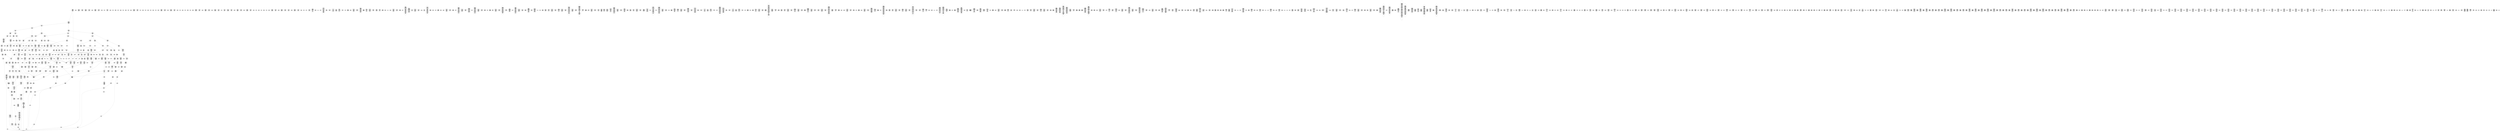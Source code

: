 /* Generated by GvGen v.1.0 (https://www.github.com/stricaud/gvgen) */

digraph G {
compound=true;
   node1 [label="[anywhere]"];
   node2 [label="# 0x0
PUSHX Data
PUSHX Data
MSTORE
PUSHX LogicData
CALLDATASIZE
LT
PUSHX Data
JUMPI
"];
   node3 [label="# 0xd
PUSHX Data
CALLDATALOAD
PUSHX BitData
SHR
PUSHX LogicData
GT
PUSHX Data
JUMPI
"];
   node4 [label="# 0x1e
PUSHX LogicData
GT
PUSHX Data
JUMPI
"];
   node5 [label="# 0x29
PUSHX LogicData
GT
PUSHX Data
JUMPI
"];
   node6 [label="# 0x34
PUSHX LogicData
EQ
PUSHX Data
JUMPI
"];
   node7 [label="# 0x3f
PUSHX LogicData
EQ
PUSHX Data
JUMPI
"];
   node8 [label="# 0x4a
PUSHX LogicData
EQ
PUSHX Data
JUMPI
"];
   node9 [label="# 0x55
PUSHX LogicData
EQ
PUSHX Data
JUMPI
"];
   node10 [label="# 0x60
PUSHX LogicData
EQ
PUSHX Data
JUMPI
"];
   node11 [label="# 0x6b
PUSHX Data
JUMP
"];
   node12 [label="# 0x6f
JUMPDEST
PUSHX LogicData
EQ
PUSHX Data
JUMPI
"];
   node13 [label="# 0x7b
PUSHX LogicData
EQ
PUSHX Data
JUMPI
"];
   node14 [label="# 0x86
PUSHX LogicData
EQ
PUSHX Data
JUMPI
"];
   node15 [label="# 0x91
PUSHX LogicData
EQ
PUSHX Data
JUMPI
"];
   node16 [label="# 0x9c
PUSHX LogicData
EQ
PUSHX Data
JUMPI
"];
   node17 [label="# 0xa7
PUSHX Data
JUMP
"];
   node18 [label="# 0xab
JUMPDEST
PUSHX LogicData
GT
PUSHX Data
JUMPI
"];
   node19 [label="# 0xb7
PUSHX LogicData
EQ
PUSHX Data
JUMPI
"];
   node20 [label="# 0xc2
PUSHX LogicData
EQ
PUSHX Data
JUMPI
"];
   node21 [label="# 0xcd
PUSHX LogicData
EQ
PUSHX Data
JUMPI
"];
   node22 [label="# 0xd8
PUSHX LogicData
EQ
PUSHX Data
JUMPI
"];
   node23 [label="# 0xe3
PUSHX LogicData
EQ
PUSHX Data
JUMPI
"];
   node24 [label="# 0xee
PUSHX Data
JUMP
"];
   node25 [label="# 0xf2
JUMPDEST
PUSHX LogicData
EQ
PUSHX Data
JUMPI
"];
   node26 [label="# 0xfe
PUSHX LogicData
EQ
PUSHX Data
JUMPI
"];
   node27 [label="# 0x109
PUSHX LogicData
EQ
PUSHX Data
JUMPI
"];
   node28 [label="# 0x114
PUSHX LogicData
EQ
PUSHX Data
JUMPI
"];
   node29 [label="# 0x11f
PUSHX Data
JUMP
"];
   node30 [label="# 0x123
JUMPDEST
PUSHX LogicData
GT
PUSHX Data
JUMPI
"];
   node31 [label="# 0x12f
PUSHX LogicData
GT
PUSHX Data
JUMPI
"];
   node32 [label="# 0x13a
PUSHX LogicData
EQ
PUSHX Data
JUMPI
"];
   node33 [label="# 0x145
PUSHX LogicData
EQ
PUSHX Data
JUMPI
"];
   node34 [label="# 0x150
PUSHX LogicData
EQ
PUSHX Data
JUMPI
"];
   node35 [label="# 0x15b
PUSHX LogicData
EQ
PUSHX Data
JUMPI
"];
   node36 [label="# 0x166
PUSHX LogicData
EQ
PUSHX Data
JUMPI
"];
   node37 [label="# 0x171
PUSHX Data
JUMP
"];
   node38 [label="# 0x175
JUMPDEST
PUSHX LogicData
EQ
PUSHX Data
JUMPI
"];
   node39 [label="# 0x181
PUSHX LogicData
EQ
PUSHX Data
JUMPI
"];
   node40 [label="# 0x18c
PUSHX LogicData
EQ
PUSHX Data
JUMPI
"];
   node41 [label="# 0x197
PUSHX LogicData
EQ
PUSHX Data
JUMPI
"];
   node42 [label="# 0x1a2
PUSHX Data
JUMP
"];
   node43 [label="# 0x1a6
JUMPDEST
PUSHX LogicData
GT
PUSHX Data
JUMPI
"];
   node44 [label="# 0x1b2
PUSHX LogicData
EQ
PUSHX Data
JUMPI
"];
   node45 [label="# 0x1bd
PUSHX LogicData
EQ
PUSHX Data
JUMPI
"];
   node46 [label="# 0x1c8
PUSHX LogicData
EQ
PUSHX Data
JUMPI
"];
   node47 [label="# 0x1d3
PUSHX LogicData
EQ
PUSHX Data
JUMPI
"];
   node48 [label="# 0x1de
PUSHX LogicData
EQ
PUSHX Data
JUMPI
"];
   node49 [label="# 0x1e9
PUSHX Data
JUMP
"];
   node50 [label="# 0x1ed
JUMPDEST
PUSHX LogicData
EQ
PUSHX Data
JUMPI
"];
   node51 [label="# 0x1f9
PUSHX LogicData
EQ
PUSHX Data
JUMPI
"];
   node52 [label="# 0x204
PUSHX LogicData
EQ
PUSHX Data
JUMPI
"];
   node53 [label="# 0x20f
PUSHX LogicData
EQ
PUSHX Data
JUMPI
"];
   node54 [label="# 0x21a
JUMPDEST
PUSHX Data
REVERT
"];
   node55 [label="# 0x21f
JUMPDEST
CALLVALUE
ISZERO
PUSHX Data
JUMPI
"];
   node56 [label="# 0x227
PUSHX Data
REVERT
"];
   node57 [label="# 0x22b
JUMPDEST
PUSHX Data
PUSHX ArithData
CALLDATASIZE
SUB
ADD
PUSHX Data
PUSHX Data
JUMP
"];
   node58 [label="# 0x241
JUMPDEST
PUSHX Data
JUMP
"];
   node59 [label="# 0x246
JUMPDEST
PUSHX MemData
MLOAD
PUSHX Data
PUSHX Data
JUMP
"];
   node60 [label="# 0x253
JUMPDEST
PUSHX MemData
MLOAD
SUB
RETURN
"];
   node61 [label="# 0x25c
JUMPDEST
CALLVALUE
ISZERO
PUSHX Data
JUMPI
"];
   node62 [label="# 0x264
PUSHX Data
REVERT
"];
   node63 [label="# 0x268
JUMPDEST
PUSHX Data
PUSHX Data
JUMP
"];
   node64 [label="# 0x271
JUMPDEST
PUSHX MemData
MLOAD
PUSHX Data
PUSHX Data
JUMP
"];
   node65 [label="# 0x27e
JUMPDEST
PUSHX MemData
MLOAD
SUB
RETURN
"];
   node66 [label="# 0x287
JUMPDEST
CALLVALUE
ISZERO
PUSHX Data
JUMPI
"];
   node67 [label="# 0x28f
PUSHX Data
REVERT
"];
   node68 [label="# 0x293
JUMPDEST
PUSHX Data
PUSHX ArithData
CALLDATASIZE
SUB
ADD
PUSHX Data
PUSHX Data
JUMP
"];
   node69 [label="# 0x2a9
JUMPDEST
PUSHX Data
JUMP
"];
   node70 [label="# 0x2ae
JUMPDEST
PUSHX MemData
MLOAD
PUSHX Data
PUSHX Data
JUMP
"];
   node71 [label="# 0x2bb
JUMPDEST
PUSHX MemData
MLOAD
SUB
RETURN
"];
   node72 [label="# 0x2c4
JUMPDEST
CALLVALUE
ISZERO
PUSHX Data
JUMPI
"];
   node73 [label="# 0x2cc
PUSHX Data
REVERT
"];
   node74 [label="# 0x2d0
JUMPDEST
PUSHX Data
PUSHX ArithData
CALLDATASIZE
SUB
ADD
PUSHX Data
PUSHX Data
JUMP
"];
   node75 [label="# 0x2e6
JUMPDEST
PUSHX Data
JUMP
"];
   node76 [label="# 0x2eb
JUMPDEST
STOP
"];
   node77 [label="# 0x2ed
JUMPDEST
CALLVALUE
ISZERO
PUSHX Data
JUMPI
"];
   node78 [label="# 0x2f5
PUSHX Data
REVERT
"];
   node79 [label="# 0x2f9
JUMPDEST
PUSHX Data
PUSHX Data
JUMP
"];
   node80 [label="# 0x302
JUMPDEST
PUSHX MemData
MLOAD
PUSHX Data
PUSHX Data
JUMP
"];
   node81 [label="# 0x30f
JUMPDEST
PUSHX MemData
MLOAD
SUB
RETURN
"];
   node82 [label="# 0x318
JUMPDEST
PUSHX Data
PUSHX ArithData
CALLDATASIZE
SUB
ADD
PUSHX Data
PUSHX Data
JUMP
"];
   node83 [label="# 0x32d
JUMPDEST
PUSHX Data
JUMP
"];
   node84 [label="# 0x332
JUMPDEST
STOP
"];
   node85 [label="# 0x334
JUMPDEST
CALLVALUE
ISZERO
PUSHX Data
JUMPI
"];
   node86 [label="# 0x33c
PUSHX Data
REVERT
"];
   node87 [label="# 0x340
JUMPDEST
PUSHX Data
PUSHX ArithData
CALLDATASIZE
SUB
ADD
PUSHX Data
PUSHX Data
JUMP
"];
   node88 [label="# 0x356
JUMPDEST
PUSHX Data
JUMP
"];
   node89 [label="# 0x35b
JUMPDEST
STOP
"];
   node90 [label="# 0x35d
JUMPDEST
CALLVALUE
ISZERO
PUSHX Data
JUMPI
"];
   node91 [label="# 0x365
PUSHX Data
REVERT
"];
   node92 [label="# 0x369
JUMPDEST
PUSHX Data
PUSHX ArithData
CALLDATASIZE
SUB
ADD
PUSHX Data
PUSHX Data
JUMP
"];
   node93 [label="# 0x37f
JUMPDEST
PUSHX Data
JUMP
"];
   node94 [label="# 0x384
JUMPDEST
STOP
"];
   node95 [label="# 0x386
JUMPDEST
CALLVALUE
ISZERO
PUSHX Data
JUMPI
"];
   node96 [label="# 0x38e
PUSHX Data
REVERT
"];
   node97 [label="# 0x392
JUMPDEST
PUSHX Data
PUSHX ArithData
CALLDATASIZE
SUB
ADD
PUSHX Data
PUSHX Data
JUMP
"];
   node98 [label="# 0x3a8
JUMPDEST
PUSHX Data
JUMP
"];
   node99 [label="# 0x3ad
JUMPDEST
STOP
"];
   node100 [label="# 0x3af
JUMPDEST
CALLVALUE
ISZERO
PUSHX Data
JUMPI
"];
   node101 [label="# 0x3b7
PUSHX Data
REVERT
"];
   node102 [label="# 0x3bb
JUMPDEST
PUSHX Data
PUSHX ArithData
CALLDATASIZE
SUB
ADD
PUSHX Data
PUSHX Data
JUMP
"];
   node103 [label="# 0x3d1
JUMPDEST
PUSHX Data
JUMP
"];
   node104 [label="# 0x3d6
JUMPDEST
PUSHX MemData
MLOAD
PUSHX Data
PUSHX Data
JUMP
"];
   node105 [label="# 0x3e3
JUMPDEST
PUSHX MemData
MLOAD
SUB
RETURN
"];
   node106 [label="# 0x3ec
JUMPDEST
CALLVALUE
ISZERO
PUSHX Data
JUMPI
"];
   node107 [label="# 0x3f4
PUSHX Data
REVERT
"];
   node108 [label="# 0x3f8
JUMPDEST
PUSHX Data
PUSHX Data
JUMP
"];
   node109 [label="# 0x401
JUMPDEST
STOP
"];
   node110 [label="# 0x403
JUMPDEST
CALLVALUE
ISZERO
PUSHX Data
JUMPI
"];
   node111 [label="# 0x40b
PUSHX Data
REVERT
"];
   node112 [label="# 0x40f
JUMPDEST
PUSHX Data
PUSHX ArithData
CALLDATASIZE
SUB
ADD
PUSHX Data
PUSHX Data
JUMP
"];
   node113 [label="# 0x425
JUMPDEST
PUSHX Data
JUMP
"];
   node114 [label="# 0x42a
JUMPDEST
STOP
"];
   node115 [label="# 0x42c
JUMPDEST
CALLVALUE
ISZERO
PUSHX Data
JUMPI
"];
   node116 [label="# 0x434
PUSHX Data
REVERT
"];
   node117 [label="# 0x438
JUMPDEST
PUSHX Data
PUSHX ArithData
CALLDATASIZE
SUB
ADD
PUSHX Data
PUSHX Data
JUMP
"];
   node118 [label="# 0x44e
JUMPDEST
PUSHX Data
JUMP
"];
   node119 [label="# 0x453
JUMPDEST
STOP
"];
   node120 [label="# 0x455
JUMPDEST
CALLVALUE
ISZERO
PUSHX Data
JUMPI
"];
   node121 [label="# 0x45d
PUSHX Data
REVERT
"];
   node122 [label="# 0x461
JUMPDEST
PUSHX Data
PUSHX ArithData
CALLDATASIZE
SUB
ADD
PUSHX Data
PUSHX Data
JUMP
"];
   node123 [label="# 0x477
JUMPDEST
PUSHX Data
JUMP
"];
   node124 [label="# 0x47c
JUMPDEST
STOP
"];
   node125 [label="# 0x47e
JUMPDEST
CALLVALUE
ISZERO
PUSHX Data
JUMPI
"];
   node126 [label="# 0x486
PUSHX Data
REVERT
"];
   node127 [label="# 0x48a
JUMPDEST
PUSHX Data
PUSHX ArithData
CALLDATASIZE
SUB
ADD
PUSHX Data
PUSHX Data
JUMP
"];
   node128 [label="# 0x4a0
JUMPDEST
PUSHX Data
JUMP
"];
   node129 [label="# 0x4a5
JUMPDEST
PUSHX MemData
MLOAD
PUSHX Data
PUSHX Data
JUMP
"];
   node130 [label="# 0x4b2
JUMPDEST
PUSHX MemData
MLOAD
SUB
RETURN
"];
   node131 [label="# 0x4bb
JUMPDEST
CALLVALUE
ISZERO
PUSHX Data
JUMPI
"];
   node132 [label="# 0x4c3
PUSHX Data
REVERT
"];
   node133 [label="# 0x4c7
JUMPDEST
PUSHX Data
PUSHX ArithData
CALLDATASIZE
SUB
ADD
PUSHX Data
PUSHX Data
JUMP
"];
   node134 [label="# 0x4dd
JUMPDEST
PUSHX Data
JUMP
"];
   node135 [label="# 0x4e2
JUMPDEST
PUSHX MemData
MLOAD
PUSHX Data
PUSHX Data
JUMP
"];
   node136 [label="# 0x4ef
JUMPDEST
PUSHX MemData
MLOAD
SUB
RETURN
"];
   node137 [label="# 0x4f8
JUMPDEST
CALLVALUE
ISZERO
PUSHX Data
JUMPI
"];
   node138 [label="# 0x500
PUSHX Data
REVERT
"];
   node139 [label="# 0x504
JUMPDEST
PUSHX Data
PUSHX ArithData
CALLDATASIZE
SUB
ADD
PUSHX Data
PUSHX Data
JUMP
"];
   node140 [label="# 0x51a
JUMPDEST
PUSHX Data
JUMP
"];
   node141 [label="# 0x51f
JUMPDEST
STOP
"];
   node142 [label="# 0x521
JUMPDEST
CALLVALUE
ISZERO
PUSHX Data
JUMPI
"];
   node143 [label="# 0x529
PUSHX Data
REVERT
"];
   node144 [label="# 0x52d
JUMPDEST
PUSHX Data
PUSHX ArithData
CALLDATASIZE
SUB
ADD
PUSHX Data
PUSHX Data
JUMP
"];
   node145 [label="# 0x543
JUMPDEST
PUSHX Data
JUMP
"];
   node146 [label="# 0x548
JUMPDEST
STOP
"];
   node147 [label="# 0x54a
JUMPDEST
PUSHX Data
PUSHX ArithData
CALLDATASIZE
SUB
ADD
PUSHX Data
PUSHX Data
JUMP
"];
   node148 [label="# 0x55f
JUMPDEST
PUSHX Data
JUMP
"];
   node149 [label="# 0x564
JUMPDEST
STOP
"];
   node150 [label="# 0x566
JUMPDEST
CALLVALUE
ISZERO
PUSHX Data
JUMPI
"];
   node151 [label="# 0x56e
PUSHX Data
REVERT
"];
   node152 [label="# 0x572
JUMPDEST
PUSHX Data
PUSHX ArithData
CALLDATASIZE
SUB
ADD
PUSHX Data
PUSHX Data
JUMP
"];
   node153 [label="# 0x588
JUMPDEST
PUSHX Data
JUMP
"];
   node154 [label="# 0x58d
JUMPDEST
PUSHX MemData
MLOAD
PUSHX Data
PUSHX Data
JUMP
"];
   node155 [label="# 0x59a
JUMPDEST
PUSHX MemData
MLOAD
SUB
RETURN
"];
   node156 [label="# 0x5a3
JUMPDEST
CALLVALUE
ISZERO
PUSHX Data
JUMPI
"];
   node157 [label="# 0x5ab
PUSHX Data
REVERT
"];
   node158 [label="# 0x5af
JUMPDEST
PUSHX Data
PUSHX ArithData
CALLDATASIZE
SUB
ADD
PUSHX Data
PUSHX Data
JUMP
"];
   node159 [label="# 0x5c5
JUMPDEST
PUSHX Data
JUMP
"];
   node160 [label="# 0x5ca
JUMPDEST
PUSHX MemData
MLOAD
PUSHX Data
PUSHX Data
JUMP
"];
   node161 [label="# 0x5d7
JUMPDEST
PUSHX MemData
MLOAD
SUB
RETURN
"];
   node162 [label="# 0x5e0
JUMPDEST
CALLVALUE
ISZERO
PUSHX Data
JUMPI
"];
   node163 [label="# 0x5e8
PUSHX Data
REVERT
"];
   node164 [label="# 0x5ec
JUMPDEST
PUSHX Data
PUSHX ArithData
CALLDATASIZE
SUB
ADD
PUSHX Data
PUSHX Data
JUMP
"];
   node165 [label="# 0x602
JUMPDEST
PUSHX Data
JUMP
"];
   node166 [label="# 0x607
JUMPDEST
PUSHX MemData
MLOAD
PUSHX Data
PUSHX Data
JUMP
"];
   node167 [label="# 0x614
JUMPDEST
PUSHX MemData
MLOAD
SUB
RETURN
"];
   node168 [label="# 0x61d
JUMPDEST
CALLVALUE
ISZERO
PUSHX Data
JUMPI
"];
   node169 [label="# 0x625
PUSHX Data
REVERT
"];
   node170 [label="# 0x629
JUMPDEST
PUSHX Data
PUSHX Data
JUMP
"];
   node171 [label="# 0x632
JUMPDEST
STOP
"];
   node172 [label="# 0x634
JUMPDEST
CALLVALUE
ISZERO
PUSHX Data
JUMPI
"];
   node173 [label="# 0x63c
PUSHX Data
REVERT
"];
   node174 [label="# 0x640
JUMPDEST
PUSHX Data
PUSHX Data
JUMP
"];
   node175 [label="# 0x649
JUMPDEST
PUSHX MemData
MLOAD
PUSHX Data
PUSHX Data
JUMP
"];
   node176 [label="# 0x656
JUMPDEST
PUSHX MemData
MLOAD
SUB
RETURN
"];
   node177 [label="# 0x65f
JUMPDEST
CALLVALUE
ISZERO
PUSHX Data
JUMPI
"];
   node178 [label="# 0x667
PUSHX Data
REVERT
"];
   node179 [label="# 0x66b
JUMPDEST
PUSHX Data
PUSHX Data
JUMP
"];
   node180 [label="# 0x674
JUMPDEST
PUSHX MemData
MLOAD
PUSHX Data
PUSHX Data
JUMP
"];
   node181 [label="# 0x681
JUMPDEST
PUSHX MemData
MLOAD
SUB
RETURN
"];
   node182 [label="# 0x68a
JUMPDEST
CALLVALUE
ISZERO
PUSHX Data
JUMPI
"];
   node183 [label="# 0x692
PUSHX Data
REVERT
"];
   node184 [label="# 0x696
JUMPDEST
PUSHX Data
PUSHX ArithData
CALLDATASIZE
SUB
ADD
PUSHX Data
PUSHX Data
JUMP
"];
   node185 [label="# 0x6ac
JUMPDEST
PUSHX Data
JUMP
"];
   node186 [label="# 0x6b1
JUMPDEST
PUSHX MemData
MLOAD
PUSHX Data
PUSHX Data
JUMP
"];
   node187 [label="# 0x6be
JUMPDEST
PUSHX MemData
MLOAD
SUB
RETURN
"];
   node188 [label="# 0x6c7
JUMPDEST
CALLVALUE
ISZERO
PUSHX Data
JUMPI
"];
   node189 [label="# 0x6cf
PUSHX Data
REVERT
"];
   node190 [label="# 0x6d3
JUMPDEST
PUSHX Data
PUSHX ArithData
CALLDATASIZE
SUB
ADD
PUSHX Data
PUSHX Data
JUMP
"];
   node191 [label="# 0x6e9
JUMPDEST
PUSHX Data
JUMP
"];
   node192 [label="# 0x6ee
JUMPDEST
PUSHX MemData
MLOAD
PUSHX Data
PUSHX Data
JUMP
"];
   node193 [label="# 0x6fb
JUMPDEST
PUSHX MemData
MLOAD
SUB
RETURN
"];
   node194 [label="# 0x704
JUMPDEST
CALLVALUE
ISZERO
PUSHX Data
JUMPI
"];
   node195 [label="# 0x70c
PUSHX Data
REVERT
"];
   node196 [label="# 0x710
JUMPDEST
PUSHX Data
PUSHX ArithData
CALLDATASIZE
SUB
ADD
PUSHX Data
PUSHX Data
JUMP
"];
   node197 [label="# 0x726
JUMPDEST
PUSHX Data
JUMP
"];
   node198 [label="# 0x72b
JUMPDEST
STOP
"];
   node199 [label="# 0x72d
JUMPDEST
CALLVALUE
ISZERO
PUSHX Data
JUMPI
"];
   node200 [label="# 0x735
PUSHX Data
REVERT
"];
   node201 [label="# 0x739
JUMPDEST
PUSHX Data
PUSHX ArithData
CALLDATASIZE
SUB
ADD
PUSHX Data
PUSHX Data
JUMP
"];
   node202 [label="# 0x74f
JUMPDEST
PUSHX Data
JUMP
"];
   node203 [label="# 0x754
JUMPDEST
STOP
"];
   node204 [label="# 0x756
JUMPDEST
CALLVALUE
ISZERO
PUSHX Data
JUMPI
"];
   node205 [label="# 0x75e
PUSHX Data
REVERT
"];
   node206 [label="# 0x762
JUMPDEST
PUSHX Data
PUSHX ArithData
CALLDATASIZE
SUB
ADD
PUSHX Data
PUSHX Data
JUMP
"];
   node207 [label="# 0x778
JUMPDEST
PUSHX Data
JUMP
"];
   node208 [label="# 0x77d
JUMPDEST
STOP
"];
   node209 [label="# 0x77f
JUMPDEST
CALLVALUE
ISZERO
PUSHX Data
JUMPI
"];
   node210 [label="# 0x787
PUSHX Data
REVERT
"];
   node211 [label="# 0x78b
JUMPDEST
PUSHX Data
PUSHX ArithData
CALLDATASIZE
SUB
ADD
PUSHX Data
PUSHX Data
JUMP
"];
   node212 [label="# 0x7a1
JUMPDEST
PUSHX Data
JUMP
"];
   node213 [label="# 0x7a6
JUMPDEST
PUSHX MemData
MLOAD
PUSHX Data
PUSHX Data
JUMP
"];
   node214 [label="# 0x7b3
JUMPDEST
PUSHX MemData
MLOAD
SUB
RETURN
"];
   node215 [label="# 0x7bc
JUMPDEST
CALLVALUE
ISZERO
PUSHX Data
JUMPI
"];
   node216 [label="# 0x7c4
PUSHX Data
REVERT
"];
   node217 [label="# 0x7c8
JUMPDEST
PUSHX Data
PUSHX ArithData
CALLDATASIZE
SUB
ADD
PUSHX Data
PUSHX Data
JUMP
"];
   node218 [label="# 0x7de
JUMPDEST
PUSHX Data
JUMP
"];
   node219 [label="# 0x7e3
JUMPDEST
PUSHX MemData
MLOAD
PUSHX Data
PUSHX Data
JUMP
"];
   node220 [label="# 0x7f0
JUMPDEST
PUSHX MemData
MLOAD
SUB
RETURN
"];
   node221 [label="# 0x7f9
JUMPDEST
CALLVALUE
ISZERO
PUSHX Data
JUMPI
"];
   node222 [label="# 0x801
PUSHX Data
REVERT
"];
   node223 [label="# 0x805
JUMPDEST
PUSHX Data
PUSHX Data
JUMP
"];
   node224 [label="# 0x80e
JUMPDEST
PUSHX MemData
MLOAD
PUSHX Data
PUSHX Data
JUMP
"];
   node225 [label="# 0x81b
JUMPDEST
PUSHX MemData
MLOAD
SUB
RETURN
"];
   node226 [label="# 0x824
JUMPDEST
CALLVALUE
ISZERO
PUSHX Data
JUMPI
"];
   node227 [label="# 0x82c
PUSHX Data
REVERT
"];
   node228 [label="# 0x830
JUMPDEST
PUSHX Data
PUSHX ArithData
CALLDATASIZE
SUB
ADD
PUSHX Data
PUSHX Data
JUMP
"];
   node229 [label="# 0x846
JUMPDEST
PUSHX Data
JUMP
"];
   node230 [label="# 0x84b
JUMPDEST
PUSHX MemData
MLOAD
PUSHX Data
PUSHX Data
JUMP
"];
   node231 [label="# 0x858
JUMPDEST
PUSHX MemData
MLOAD
SUB
RETURN
"];
   node232 [label="# 0x861
JUMPDEST
CALLVALUE
ISZERO
PUSHX Data
JUMPI
"];
   node233 [label="# 0x869
PUSHX Data
REVERT
"];
   node234 [label="# 0x86d
JUMPDEST
PUSHX Data
PUSHX ArithData
CALLDATASIZE
SUB
ADD
PUSHX Data
PUSHX Data
JUMP
"];
   node235 [label="# 0x883
JUMPDEST
PUSHX Data
JUMP
"];
   node236 [label="# 0x888
JUMPDEST
STOP
"];
   node237 [label="# 0x88a
JUMPDEST
CALLVALUE
ISZERO
PUSHX Data
JUMPI
"];
   node238 [label="# 0x892
PUSHX Data
REVERT
"];
   node239 [label="# 0x896
JUMPDEST
PUSHX Data
PUSHX Data
JUMP
"];
   node240 [label="# 0x89f
JUMPDEST
STOP
"];
   node241 [label="# 0x8a1
JUMPDEST
CALLVALUE
ISZERO
PUSHX Data
JUMPI
"];
   node242 [label="# 0x8a9
PUSHX Data
REVERT
"];
   node243 [label="# 0x8ad
JUMPDEST
PUSHX Data
PUSHX Data
JUMP
"];
   node244 [label="# 0x8b6
JUMPDEST
PUSHX MemData
MLOAD
PUSHX Data
PUSHX Data
JUMP
"];
   node245 [label="# 0x8c3
JUMPDEST
PUSHX MemData
MLOAD
SUB
RETURN
"];
   node246 [label="# 0x8cc
JUMPDEST
PUSHX Data
PUSHX BitData
PUSHX BitData
NOT
AND
PUSHX BitData
NOT
AND
EQ
PUSHX Data
JUMPI
"];
   node247 [label="# 0x935
PUSHX Data
PUSHX Data
JUMP
"];
   node248 [label="# 0x93e
JUMPDEST
"];
   node249 [label="# 0x93f
JUMPDEST
JUMP
"];
   node250 [label="# 0x946
JUMPDEST
PUSHX Data
PUSHX StorData
SLOAD
PUSHX Data
PUSHX Data
JUMP
"];
   node251 [label="# 0x955
JUMPDEST
PUSHX ArithData
ADD
PUSHX ArithData
DIV
MUL
PUSHX ArithData
ADD
PUSHX MemData
MLOAD
ADD
PUSHX Data
MSTORE
MSTORE
PUSHX ArithData
ADD
SLOAD
PUSHX Data
PUSHX Data
JUMP
"];
   node252 [label="# 0x981
JUMPDEST
ISZERO
PUSHX Data
JUMPI
"];
   node253 [label="# 0x988
PUSHX LogicData
LT
PUSHX Data
JUMPI
"];
   node254 [label="# 0x990
PUSHX ArithData
SLOAD
DIV
MUL
MSTORE
PUSHX ArithData
ADD
PUSHX Data
JUMP
"];
   node255 [label="# 0x9a3
JUMPDEST
ADD
PUSHX Data
MSTORE
PUSHX Data
PUSHX Data
SHA3
"];
   node256 [label="# 0x9b1
JUMPDEST
SLOAD
MSTORE
PUSHX ArithData
ADD
PUSHX ArithData
ADD
GT
PUSHX Data
JUMPI
"];
   node257 [label="# 0x9c5
SUB
PUSHX BitData
AND
ADD
"];
   node258 [label="# 0x9ce
JUMPDEST
JUMP
"];
   node259 [label="# 0x9d8
JUMPDEST
PUSHX Data
PUSHX Data
PUSHX Data
JUMP
"];
   node260 [label="# 0x9e3
JUMPDEST
PUSHX Data
JUMPI
"];
   node261 [label="# 0x9e8
PUSHX MemData
MLOAD
PUSHX Data
MSTORE
PUSHX ArithData
ADD
PUSHX Data
PUSHX Data
JUMP
"];
   node262 [label="# 0xa19
JUMPDEST
PUSHX MemData
MLOAD
SUB
REVERT
"];
   node263 [label="# 0xa22
JUMPDEST
PUSHX Data
PUSHX ArithData
MSTORE
PUSHX ArithData
ADD
MSTORE
PUSHX ArithData
ADD
PUSHX Data
SHA3
PUSHX ArithData
SLOAD
PUSHX ArithData
EXP
DIV
PUSHX BitData
AND
JUMP
"];
   node264 [label="# 0xa5d
JUMPDEST
PUSHX Data
PUSHX Data
PUSHX Data
JUMP
"];
   node265 [label="# 0xa68
JUMPDEST
PUSHX BitData
AND
PUSHX BitData
AND
EQ
ISZERO
PUSHX Data
JUMPI
"];
   node266 [label="# 0xa9f
PUSHX MemData
MLOAD
PUSHX Data
MSTORE
PUSHX ArithData
ADD
PUSHX Data
PUSHX Data
JUMP
"];
   node267 [label="# 0xad0
JUMPDEST
PUSHX MemData
MLOAD
SUB
REVERT
"];
   node268 [label="# 0xad9
JUMPDEST
PUSHX BitData
AND
PUSHX Data
PUSHX Data
JUMP
"];
   node269 [label="# 0xaf8
JUMPDEST
PUSHX BitData
AND
EQ
PUSHX Data
JUMPI
"];
   node270 [label="# 0xb15
PUSHX Data
PUSHX Data
PUSHX Data
JUMP
"];
   node271 [label="# 0xb21
JUMPDEST
PUSHX Data
JUMP
"];
   node272 [label="# 0xb26
JUMPDEST
"];
   node273 [label="# 0xb27
JUMPDEST
PUSHX Data
JUMPI
"];
   node274 [label="# 0xb2c
PUSHX MemData
MLOAD
PUSHX Data
MSTORE
PUSHX ArithData
ADD
PUSHX Data
PUSHX Data
JUMP
"];
   node275 [label="# 0xb5d
JUMPDEST
PUSHX MemData
MLOAD
SUB
REVERT
"];
   node276 [label="# 0xb66
JUMPDEST
PUSHX Data
PUSHX Data
JUMP
"];
   node277 [label="# 0xb70
JUMPDEST
JUMP
"];
   node278 [label="# 0xb75
JUMPDEST
PUSHX Data
PUSHX StorData
SLOAD
JUMP
"];
   node279 [label="# 0xb82
JUMPDEST
PUSHX Data
PUSHX Data
PUSHX ArithData
ADD
PUSHX ArithData
DIV
MUL
PUSHX ArithData
ADD
PUSHX MemData
MLOAD
ADD
PUSHX Data
MSTORE
MSTORE
PUSHX ArithData
ADD
CALLDATACOPY
PUSHX Data
ADD
MSTORE
PUSHX BitData
NOT
PUSHX ArithData
ADD
AND
ADD
PUSHX Data
JUMP
"];
   node280 [label="# 0xbd1
JUMPDEST
CALLVALUE
PUSHX Data
PUSHX Data
PUSHX ArithData
MSTORE
PUSHX ArithData
ADD
MSTORE
PUSHX ArithData
ADD
PUSHX Data
SHA3
SLOAD
PUSHX BitData
PUSHX BitData
AND
JUMP
"];
   node281 [label="# 0xbfa
JUMPDEST
GT
ISZERO
PUSHX Data
JUMPI
"];
   node282 [label="# 0xc01
PUSHX MemData
MLOAD
PUSHX Data
MSTORE
PUSHX ArithData
ADD
PUSHX Data
PUSHX Data
JUMP
"];
   node283 [label="# 0xc32
JUMPDEST
PUSHX MemData
MLOAD
SUB
REVERT
"];
   node284 [label="# 0xc3b
JUMPDEST
PUSHX Data
"];
   node285 [label="# 0xc3e
JUMPDEST
LT
ISZERO
PUSHX Data
JUMPI
"];
   node286 [label="# 0xc47
PUSHX Data
PUSHX ArithData
ADD
PUSHX ArithData
DIV
MUL
PUSHX ArithData
ADD
PUSHX MemData
MLOAD
ADD
PUSHX Data
MSTORE
MSTORE
PUSHX ArithData
ADD
CALLDATACOPY
PUSHX Data
ADD
MSTORE
PUSHX BitData
NOT
PUSHX ArithData
ADD
AND
ADD
PUSHX Data
JUMP
"];
   node287 [label="# 0xc94
JUMPDEST
PUSHX Data
PUSHX Data
JUMP
"];
   node288 [label="# 0xc9f
JUMPDEST
PUSHX Data
JUMP
"];
   node289 [label="# 0xca7
JUMPDEST
JUMP
"];
   node290 [label="# 0xcaf
JUMPDEST
PUSHX Data
PUSHX Data
PUSHX Data
JUMP
"];
   node291 [label="# 0xcba
JUMPDEST
PUSHX Data
JUMP
"];
   node292 [label="# 0xcc0
JUMPDEST
PUSHX Data
JUMPI
"];
   node293 [label="# 0xcc5
PUSHX MemData
MLOAD
PUSHX Data
MSTORE
PUSHX ArithData
ADD
PUSHX Data
PUSHX Data
JUMP
"];
   node294 [label="# 0xcf6
JUMPDEST
PUSHX MemData
MLOAD
SUB
REVERT
"];
   node295 [label="# 0xcff
JUMPDEST
PUSHX Data
PUSHX Data
JUMP
"];
   node296 [label="# 0xd0a
JUMPDEST
JUMP
"];
   node297 [label="# 0xd0f
JUMPDEST
PUSHX Data
PUSHX ArithData
CALLER
PUSHX BitData
AND
PUSHX BitData
AND
MSTORE
PUSHX ArithData
ADD
MSTORE
PUSHX ArithData
ADD
PUSHX Data
SHA3
PUSHX ArithData
SLOAD
PUSHX ArithData
EXP
DIV
PUSHX BitData
AND
PUSHX Data
JUMPI
"];
   node298 [label="# 0xd61
PUSHX MemData
MLOAD
PUSHX Data
MSTORE
PUSHX ArithData
ADD
PUSHX Data
PUSHX Data
JUMP
"];
   node299 [label="# 0xd92
JUMPDEST
PUSHX MemData
MLOAD
SUB
REVERT
"];
   node300 [label="# 0xd9b
JUMPDEST
PUSHX Data
PUSHX ArithData
MSTORE
PUSHX ArithData
ADD
MSTORE
PUSHX ArithData
ADD
PUSHX Data
SHA3
MLOAD
PUSHX ArithData
ADD
PUSHX Data
PUSHX Data
JUMP
"];
   node301 [label="# 0xdc2
JUMPDEST
JUMP
"];
   node302 [label="# 0xdc7
JUMPDEST
PUSHX Data
PUSHX ArithData
CALLER
PUSHX BitData
AND
PUSHX BitData
AND
MSTORE
PUSHX ArithData
ADD
MSTORE
PUSHX ArithData
ADD
PUSHX Data
SHA3
PUSHX ArithData
SLOAD
PUSHX ArithData
EXP
DIV
PUSHX BitData
AND
PUSHX Data
JUMPI
"];
   node303 [label="# 0xe19
PUSHX MemData
MLOAD
PUSHX Data
MSTORE
PUSHX ArithData
ADD
PUSHX Data
PUSHX Data
JUMP
"];
   node304 [label="# 0xe4a
JUMPDEST
PUSHX MemData
MLOAD
SUB
REVERT
"];
   node305 [label="# 0xe53
JUMPDEST
PUSHX Data
PUSHX Data
JUMP
"];
   node306 [label="# 0xe5f
JUMPDEST
JUMP
"];
   node307 [label="# 0xe65
JUMPDEST
PUSHX Data
PUSHX Data
PUSHX Data
JUMP
"];
   node308 [label="# 0xe70
JUMPDEST
LT
PUSHX Data
JUMPI
"];
   node309 [label="# 0xe77
PUSHX MemData
MLOAD
PUSHX Data
MSTORE
PUSHX ArithData
ADD
PUSHX Data
PUSHX Data
JUMP
"];
   node310 [label="# 0xea8
JUMPDEST
PUSHX MemData
MLOAD
SUB
REVERT
"];
   node311 [label="# 0xeb1
JUMPDEST
PUSHX Data
PUSHX ArithData
PUSHX BitData
AND
PUSHX BitData
AND
MSTORE
PUSHX ArithData
ADD
MSTORE
PUSHX ArithData
ADD
PUSHX Data
SHA3
PUSHX ArithData
MSTORE
PUSHX ArithData
ADD
MSTORE
PUSHX ArithData
ADD
PUSHX Data
SHA3
SLOAD
JUMP
"];
   node312 [label="# 0xf0a
JUMPDEST
PUSHX Data
PUSHX Data
JUMP
"];
   node313 [label="# 0xf12
JUMPDEST
PUSHX BitData
AND
PUSHX Data
PUSHX Data
JUMP
"];
   node314 [label="# 0xf30
JUMPDEST
PUSHX BitData
AND
EQ
PUSHX Data
JUMPI
"];
   node315 [label="# 0xf4c
PUSHX MemData
MLOAD
PUSHX Data
MSTORE
PUSHX ArithData
ADD
PUSHX Data
PUSHX Data
JUMP
"];
   node316 [label="# 0xf7d
JUMPDEST
PUSHX MemData
MLOAD
SUB
REVERT
"];
   node317 [label="# 0xf86
JUMPDEST
PUSHX Data
SELFBALANCE
CALLER
PUSHX BitData
AND
PUSHX ArithData
ISZERO
MUL
PUSHX MemData
MLOAD
PUSHX Data
PUSHX MemData
MLOAD
SUB
CALL
ISZERO
ISZERO
PUSHX Data
JUMPI
"];
   node318 [label="# 0xfc8
RETURNDATASIZE
PUSHX Data
RETURNDATACOPY
RETURNDATASIZE
PUSHX Data
REVERT
"];
   node319 [label="# 0xfd1
JUMPDEST
JUMP
"];
   node320 [label="# 0xfd5
JUMPDEST
PUSHX Data
PUSHX MemData
MLOAD
PUSHX ArithData
ADD
PUSHX Data
MSTORE
PUSHX Data
MSTORE
PUSHX Data
JUMP
"];
   node321 [label="# 0xff0
JUMPDEST
JUMP
"];
   node322 [label="# 0xff5
JUMPDEST
PUSHX Data
PUSHX ArithData
CALLER
PUSHX BitData
AND
PUSHX BitData
AND
MSTORE
PUSHX ArithData
ADD
MSTORE
PUSHX ArithData
ADD
PUSHX Data
SHA3
PUSHX ArithData
SLOAD
PUSHX ArithData
EXP
DIV
PUSHX BitData
AND
PUSHX Data
JUMPI
"];
   node323 [label="# 0x1047
PUSHX MemData
MLOAD
PUSHX Data
MSTORE
PUSHX ArithData
ADD
PUSHX Data
PUSHX Data
JUMP
"];
   node324 [label="# 0x1078
JUMPDEST
PUSHX MemData
MLOAD
SUB
REVERT
"];
   node325 [label="# 0x1081
JUMPDEST
PUSHX Data
PUSHX Data
JUMP
"];
   node326 [label="# 0x108a
JUMPDEST
PUSHX Data
PUSHX Data
PUSHX ArithData
MSTORE
PUSHX ArithData
ADD
MSTORE
PUSHX ArithData
ADD
PUSHX Data
SHA3
SLOAD
PUSHX Data
PUSHX Data
JUMP
"];
   node327 [label="# 0x10aa
JUMPDEST
EQ
PUSHX Data
JUMPI
"];
   node328 [label="# 0x10b2
PUSHX Data
PUSHX ArithData
MSTORE
PUSHX ArithData
ADD
MSTORE
PUSHX ArithData
ADD
PUSHX Data
SHA3
PUSHX Data
PUSHX Data
PUSHX Data
JUMP
"];
   node329 [label="# 0x10d0
JUMPDEST
"];
   node330 [label="# 0x10d1
JUMPDEST
JUMP
"];
   node331 [label="# 0x10d4
JUMPDEST
PUSHX Data
PUSHX Data
JUMP
"];
   node332 [label="# 0x10dc
JUMPDEST
PUSHX BitData
AND
PUSHX Data
PUSHX Data
JUMP
"];
   node333 [label="# 0x10fa
JUMPDEST
PUSHX BitData
AND
EQ
PUSHX Data
JUMPI
"];
   node334 [label="# 0x1116
PUSHX MemData
MLOAD
PUSHX Data
MSTORE
PUSHX ArithData
ADD
PUSHX Data
PUSHX Data
JUMP
"];
   node335 [label="# 0x1147
JUMPDEST
PUSHX MemData
MLOAD
SUB
REVERT
"];
   node336 [label="# 0x1150
JUMPDEST
PUSHX BitData
PUSHX BitData
AND
PUSHX BitData
AND
EQ
ISZERO
PUSHX Data
JUMPI
"];
   node337 [label="# 0x1186
PUSHX MemData
MLOAD
PUSHX Data
MSTORE
PUSHX ArithData
ADD
PUSHX Data
PUSHX Data
JUMP
"];
   node338 [label="# 0x11b7
JUMPDEST
PUSHX MemData
MLOAD
SUB
REVERT
"];
   node339 [label="# 0x11c0
JUMPDEST
ISZERO
ISZERO
PUSHX Data
PUSHX ArithData
PUSHX BitData
AND
PUSHX BitData
AND
MSTORE
PUSHX ArithData
ADD
MSTORE
PUSHX ArithData
ADD
PUSHX Data
SHA3
PUSHX ArithData
SLOAD
PUSHX ArithData
EXP
DIV
PUSHX BitData
AND
ISZERO
ISZERO
EQ
ISZERO
PUSHX Data
JUMPI
"];
   node340 [label="# 0x1219
PUSHX MemData
MLOAD
PUSHX Data
MSTORE
PUSHX ArithData
ADD
PUSHX Data
PUSHX Data
JUMP
"];
   node341 [label="# 0x124a
JUMPDEST
PUSHX MemData
MLOAD
SUB
REVERT
"];
   node342 [label="# 0x1253
JUMPDEST
PUSHX Data
PUSHX ArithData
PUSHX BitData
AND
PUSHX BitData
AND
MSTORE
PUSHX ArithData
ADD
MSTORE
PUSHX ArithData
ADD
PUSHX Data
SHA3
PUSHX ArithData
PUSHX ArithData
EXP
SLOAD
PUSHX ArithData
MUL
NOT
AND
ISZERO
ISZERO
MUL
OR
SSTORE
PUSHX BitData
AND
PUSHX Data
PUSHX MemData
MLOAD
PUSHX Data
PUSHX Data
JUMP
"];
   node343 [label="# 0x12f0
JUMPDEST
PUSHX MemData
MLOAD
SUB
LOGX
JUMP
"];
   node344 [label="# 0x12fc
JUMPDEST
PUSHX Data
PUSHX Data
PUSHX Data
JUMP
"];
   node345 [label="# 0x1306
JUMPDEST
LT
PUSHX Data
JUMPI
"];
   node346 [label="# 0x130d
PUSHX MemData
MLOAD
PUSHX Data
MSTORE
PUSHX ArithData
ADD
PUSHX Data
PUSHX Data
JUMP
"];
   node347 [label="# 0x133e
JUMPDEST
PUSHX MemData
MLOAD
SUB
REVERT
"];
   node348 [label="# 0x1347
JUMPDEST
PUSHX StorData
SLOAD
LT
PUSHX Data
JUMPI
"];
   node349 [label="# 0x1353
PUSHX Data
PUSHX Data
MSTORE
PUSHX Data
PUSHX Data
MSTORE
PUSHX Data
PUSHX Data
REVERT
"];
   node350 [label="# 0x1381
JUMPDEST
PUSHX Data
MSTORE
PUSHX Data
PUSHX Data
SHA3
ADD
SLOAD
JUMP
"];
   node351 [label="# 0x1393
JUMPDEST
PUSHX Data
PUSHX MemData
MLOAD
PUSHX ArithData
ADD
PUSHX Data
PUSHX Data
JUMP
"];
   node352 [label="# 0x13a6
JUMPDEST
PUSHX MemData
MLOAD
PUSHX ArithData
SUB
SUB
MSTORE
PUSHX Data
MSTORE
MLOAD
PUSHX ArithData
ADD
SHA3
JUMP
"];
   node353 [label="# 0x13c3
JUMPDEST
PUSHX Data
PUSHX ArithData
CALLER
PUSHX BitData
AND
PUSHX BitData
AND
MSTORE
PUSHX ArithData
ADD
MSTORE
PUSHX ArithData
ADD
PUSHX Data
SHA3
PUSHX ArithData
SLOAD
PUSHX ArithData
EXP
DIV
PUSHX BitData
AND
PUSHX Data
JUMPI
"];
   node354 [label="# 0x1415
PUSHX MemData
MLOAD
PUSHX Data
MSTORE
PUSHX ArithData
ADD
PUSHX Data
PUSHX Data
JUMP
"];
   node355 [label="# 0x1446
JUMPDEST
PUSHX MemData
MLOAD
SUB
REVERT
"];
   node356 [label="# 0x144f
JUMPDEST
PUSHX Data
PUSHX ArithData
MSTORE
PUSHX ArithData
ADD
MSTORE
PUSHX ArithData
ADD
PUSHX Data
SHA3
SSTORE
JUMP
"];
   node357 [label="# 0x146b
JUMPDEST
PUSHX Data
PUSHX Data
JUMP
"];
   node358 [label="# 0x1473
JUMPDEST
PUSHX BitData
AND
PUSHX Data
PUSHX Data
JUMP
"];
   node359 [label="# 0x1491
JUMPDEST
PUSHX BitData
AND
EQ
PUSHX Data
JUMPI
"];
   node360 [label="# 0x14ad
PUSHX MemData
MLOAD
PUSHX Data
MSTORE
PUSHX ArithData
ADD
PUSHX Data
PUSHX Data
JUMP
"];
   node361 [label="# 0x14de
JUMPDEST
PUSHX MemData
MLOAD
SUB
REVERT
"];
   node362 [label="# 0x14e7
JUMPDEST
PUSHX Data
PUSHX Data
PUSHX MemData
MLOAD
PUSHX Data
PUSHX Data
JUMP
"];
   node363 [label="# 0x1519
JUMPDEST
PUSHX MemData
MLOAD
SUB
LOGX
PUSHX Data
MLOAD
PUSHX ArithData
ADD
PUSHX Data
PUSHX Data
JUMP
"];
   node364 [label="# 0x1537
JUMPDEST
JUMP
"];
   node365 [label="# 0x153b
JUMPDEST
PUSHX Data
PUSHX ArithData
ADD
PUSHX ArithData
DIV
MUL
PUSHX ArithData
ADD
PUSHX MemData
MLOAD
ADD
PUSHX Data
MSTORE
MSTORE
PUSHX ArithData
ADD
CALLDATACOPY
PUSHX Data
ADD
MSTORE
PUSHX BitData
NOT
PUSHX ArithData
ADD
AND
ADD
PUSHX Data
JUMP
"];
   node366 [label="# 0x1589
JUMPDEST
JUMP
"];
   node367 [label="# 0x158e
JUMPDEST
PUSHX Data
PUSHX Data
PUSHX ArithData
MSTORE
PUSHX ArithData
ADD
MSTORE
PUSHX ArithData
ADD
PUSHX Data
SHA3
PUSHX ArithData
SLOAD
PUSHX ArithData
EXP
DIV
PUSHX BitData
AND
PUSHX BitData
PUSHX BitData
AND
PUSHX BitData
AND
EQ
ISZERO
PUSHX Data
JUMPI
"];
   node368 [label="# 0x15fd
PUSHX MemData
MLOAD
PUSHX Data
MSTORE
PUSHX ArithData
ADD
PUSHX Data
PUSHX Data
JUMP
"];
   node369 [label="# 0x162e
JUMPDEST
PUSHX MemData
MLOAD
SUB
REVERT
"];
   node370 [label="# 0x1637
JUMPDEST
JUMP
"];
   node371 [label="# 0x1640
JUMPDEST
PUSHX Data
PUSHX Data
PUSHX Data
JUMP
"];
   node372 [label="# 0x164c
JUMPDEST
PUSHX Data
PUSHX ArithData
MSTORE
PUSHX ArithData
ADD
MSTORE
PUSHX ArithData
ADD
PUSHX Data
SHA3
SLOAD
JUMP
"];
   node373 [label="# 0x166a
JUMPDEST
PUSHX BitData
PUSHX BitData
AND
PUSHX BitData
AND
EQ
ISZERO
PUSHX Data
JUMPI
"];
   node374 [label="# 0x16a1
PUSHX MemData
MLOAD
PUSHX Data
MSTORE
PUSHX ArithData
ADD
PUSHX Data
PUSHX Data
JUMP
"];
   node375 [label="# 0x16d2
JUMPDEST
PUSHX MemData
MLOAD
SUB
REVERT
"];
   node376 [label="# 0x16db
JUMPDEST
PUSHX Data
PUSHX ArithData
PUSHX BitData
AND
PUSHX BitData
AND
MSTORE
PUSHX ArithData
ADD
MSTORE
PUSHX ArithData
ADD
PUSHX Data
SHA3
SLOAD
JUMP
"];
   node377 [label="# 0x1722
JUMPDEST
PUSHX Data
PUSHX Data
JUMP
"];
   node378 [label="# 0x172a
JUMPDEST
PUSHX BitData
AND
PUSHX Data
PUSHX Data
JUMP
"];
   node379 [label="# 0x1748
JUMPDEST
PUSHX BitData
AND
EQ
PUSHX Data
JUMPI
"];
   node380 [label="# 0x1764
PUSHX MemData
MLOAD
PUSHX Data
MSTORE
PUSHX ArithData
ADD
PUSHX Data
PUSHX Data
JUMP
"];
   node381 [label="# 0x1795
JUMPDEST
PUSHX MemData
MLOAD
SUB
REVERT
"];
   node382 [label="# 0x179e
JUMPDEST
PUSHX BitData
PUSHX BitData
AND
PUSHX Data
SLOAD
PUSHX ArithData
EXP
DIV
PUSHX BitData
AND
PUSHX BitData
AND
PUSHX Data
PUSHX MemData
MLOAD
PUSHX MemData
MLOAD
SUB
LOGX
PUSHX Data
PUSHX ArithData
PUSHX ArithData
EXP
SLOAD
PUSHX ArithData
MUL
NOT
AND
PUSHX BitData
AND
MUL
OR
SSTORE
JUMP
"];
   node383 [label="# 0x185c
JUMPDEST
PUSHX StorData
PUSHX ArithData
SLOAD
PUSHX ArithData
EXP
DIV
PUSHX BitData
AND
JUMP
"];
   node384 [label="# 0x1885
JUMPDEST
PUSHX Data
PUSHX StorData
SLOAD
PUSHX Data
PUSHX Data
JUMP
"];
   node385 [label="# 0x1894
JUMPDEST
PUSHX ArithData
ADD
PUSHX ArithData
DIV
MUL
PUSHX ArithData
ADD
PUSHX MemData
MLOAD
ADD
PUSHX Data
MSTORE
MSTORE
PUSHX ArithData
ADD
SLOAD
PUSHX Data
PUSHX Data
JUMP
"];
   node386 [label="# 0x18c0
JUMPDEST
ISZERO
PUSHX Data
JUMPI
"];
   node387 [label="# 0x18c7
PUSHX LogicData
LT
PUSHX Data
JUMPI
"];
   node388 [label="# 0x18cf
PUSHX ArithData
SLOAD
DIV
MUL
MSTORE
PUSHX ArithData
ADD
PUSHX Data
JUMP
"];
   node389 [label="# 0x18e2
JUMPDEST
ADD
PUSHX Data
MSTORE
PUSHX Data
PUSHX Data
SHA3
"];
   node390 [label="# 0x18f0
JUMPDEST
SLOAD
MSTORE
PUSHX ArithData
ADD
PUSHX ArithData
ADD
GT
PUSHX Data
JUMPI
"];
   node391 [label="# 0x1904
SUB
PUSHX BitData
AND
ADD
"];
   node392 [label="# 0x190d
JUMPDEST
JUMP
"];
   node393 [label="# 0x1917
JUMPDEST
PUSHX Data
PUSHX Data
PUSHX ArithData
MSTORE
PUSHX ArithData
ADD
MSTORE
PUSHX ArithData
ADD
PUSHX Data
SHA3
PUSHX ArithData
PUSHX BitData
AND
PUSHX BitData
AND
MSTORE
PUSHX ArithData
ADD
MSTORE
PUSHX ArithData
ADD
PUSHX Data
SHA3
SLOAD
PUSHX Data
PUSHX Data
JUMP
"];
   node394 [label="# 0x1974
JUMPDEST
PUSHX ArithData
ADD
PUSHX ArithData
DIV
MUL
PUSHX ArithData
ADD
PUSHX MemData
MLOAD
ADD
PUSHX Data
MSTORE
MSTORE
PUSHX ArithData
ADD
SLOAD
PUSHX Data
PUSHX Data
JUMP
"];
   node395 [label="# 0x19a0
JUMPDEST
ISZERO
PUSHX Data
JUMPI
"];
   node396 [label="# 0x19a7
PUSHX LogicData
LT
PUSHX Data
JUMPI
"];
   node397 [label="# 0x19af
PUSHX ArithData
SLOAD
DIV
MUL
MSTORE
PUSHX ArithData
ADD
PUSHX Data
JUMP
"];
   node398 [label="# 0x19c2
JUMPDEST
ADD
PUSHX Data
MSTORE
PUSHX Data
PUSHX Data
SHA3
"];
   node399 [label="# 0x19d0
JUMPDEST
SLOAD
MSTORE
PUSHX ArithData
ADD
PUSHX ArithData
ADD
GT
PUSHX Data
JUMPI
"];
   node400 [label="# 0x19e4
SUB
PUSHX BitData
AND
ADD
"];
   node401 [label="# 0x19ed
JUMPDEST
JUMP
"];
   node402 [label="# 0x19fa
JUMPDEST
PUSHX Data
PUSHX Data
PUSHX Data
JUMP
"];
   node403 [label="# 0x1a06
JUMPDEST
JUMP
"];
   node404 [label="# 0x1a0e
JUMPDEST
PUSHX Data
PUSHX Data
JUMP
"];
   node405 [label="# 0x1a16
JUMPDEST
PUSHX BitData
AND
PUSHX BitData
AND
EQ
ISZERO
PUSHX Data
JUMPI
"];
   node406 [label="# 0x1a4a
PUSHX MemData
MLOAD
PUSHX Data
MSTORE
PUSHX ArithData
ADD
PUSHX Data
PUSHX Data
JUMP
"];
   node407 [label="# 0x1a7b
JUMPDEST
PUSHX MemData
MLOAD
SUB
REVERT
"];
   node408 [label="# 0x1a84
JUMPDEST
PUSHX Data
PUSHX Data
PUSHX Data
PUSHX Data
JUMP
"];
   node409 [label="# 0x1a91
JUMPDEST
PUSHX BitData
AND
PUSHX BitData
AND
MSTORE
PUSHX ArithData
ADD
MSTORE
PUSHX ArithData
ADD
PUSHX Data
SHA3
PUSHX ArithData
PUSHX BitData
AND
PUSHX BitData
AND
MSTORE
PUSHX ArithData
ADD
MSTORE
PUSHX ArithData
ADD
PUSHX Data
SHA3
PUSHX ArithData
PUSHX ArithData
EXP
SLOAD
PUSHX ArithData
MUL
NOT
AND
ISZERO
ISZERO
MUL
OR
SSTORE
PUSHX BitData
AND
PUSHX Data
PUSHX Data
JUMP
"];
   node410 [label="# 0x1b3e
JUMPDEST
PUSHX BitData
AND
PUSHX Data
PUSHX MemData
MLOAD
PUSHX Data
PUSHX Data
JUMP
"];
   node411 [label="# 0x1b83
JUMPDEST
PUSHX MemData
MLOAD
SUB
LOGX
JUMP
"];
   node412 [label="# 0x1b8f
JUMPDEST
PUSHX Data
PUSHX Data
JUMP
"];
   node413 [label="# 0x1b97
JUMPDEST
PUSHX BitData
AND
PUSHX Data
PUSHX Data
JUMP
"];
   node414 [label="# 0x1bb5
JUMPDEST
PUSHX BitData
AND
EQ
PUSHX Data
JUMPI
"];
   node415 [label="# 0x1bd1
PUSHX MemData
MLOAD
PUSHX Data
MSTORE
PUSHX ArithData
ADD
PUSHX Data
PUSHX Data
JUMP
"];
   node416 [label="# 0x1c02
JUMPDEST
PUSHX MemData
MLOAD
SUB
REVERT
"];
   node417 [label="# 0x1c0b
JUMPDEST
PUSHX StorData
PUSHX ArithData
SLOAD
PUSHX ArithData
EXP
DIV
PUSHX BitData
AND
ISZERO
PUSHX Data
JUMPI
"];
   node418 [label="# 0x1c21
PUSHX MemData
MLOAD
PUSHX Data
MSTORE
PUSHX ArithData
ADD
PUSHX Data
PUSHX Data
JUMP
"];
   node419 [label="# 0x1c52
JUMPDEST
PUSHX MemData
MLOAD
SUB
REVERT
"];
   node420 [label="# 0x1c5b
JUMPDEST
PUSHX Data
PUSHX Data
PUSHX Data
JUMP
"];
   node421 [label="# 0x1c66
JUMPDEST
PUSHX LogicData
PUSHX Data
PUSHX ArithData
MSTORE
PUSHX ArithData
ADD
MSTORE
PUSHX ArithData
ADD
PUSHX Data
SHA3
SLOAD
EQ
PUSHX Data
JUMPI
"];
   node422 [label="# 0x1c84
PUSHX MemData
MLOAD
PUSHX Data
MSTORE
PUSHX ArithData
ADD
PUSHX Data
PUSHX Data
JUMP
"];
   node423 [label="# 0x1cb5
JUMPDEST
PUSHX MemData
MLOAD
SUB
REVERT
"];
   node424 [label="# 0x1cbe
JUMPDEST
PUSHX LogicData
GT
PUSHX Data
JUMPI
"];
   node425 [label="# 0x1cc7
PUSHX MemData
MLOAD
PUSHX Data
MSTORE
PUSHX ArithData
ADD
PUSHX Data
PUSHX Data
JUMP
"];
   node426 [label="# 0x1cf8
JUMPDEST
PUSHX MemData
MLOAD
SUB
REVERT
"];
   node427 [label="# 0x1d01
JUMPDEST
PUSHX Data
PUSHX ArithData
MSTORE
PUSHX ArithData
ADD
MSTORE
PUSHX ArithData
ADD
PUSHX Data
SHA3
SSTORE
PUSHX StorData
PUSHX ArithData
SLOAD
ADD
SSTORE
PUSHX ArithData
SUB
PUSHX Data
MSTORE
PUSHX Data
PUSHX Data
SHA3
ADD
PUSHX Data
MLOAD
PUSHX ArithData
ADD
PUSHX Data
PUSHX Data
JUMP
"];
   node428 [label="# 0x1d54
JUMPDEST
PUSHX Data
PUSHX MemData
MLOAD
PUSHX Data
PUSHX Data
JUMP
"];
   node429 [label="# 0x1d87
JUMPDEST
PUSHX MemData
MLOAD
SUB
LOGX
JUMP
"];
   node430 [label="# 0x1d94
JUMPDEST
PUSHX Data
PUSHX Data
PUSHX Data
JUMP
"];
   node431 [label="# 0x1d9f
JUMPDEST
PUSHX Data
JUMP
"];
   node432 [label="# 0x1da5
JUMPDEST
PUSHX Data
JUMPI
"];
   node433 [label="# 0x1daa
PUSHX MemData
MLOAD
PUSHX Data
MSTORE
PUSHX ArithData
ADD
PUSHX Data
PUSHX Data
JUMP
"];
   node434 [label="# 0x1ddb
JUMPDEST
PUSHX MemData
MLOAD
SUB
REVERT
"];
   node435 [label="# 0x1de4
JUMPDEST
PUSHX Data
PUSHX Data
JUMP
"];
   node436 [label="# 0x1df0
JUMPDEST
JUMP
"];
   node437 [label="# 0x1df6
JUMPDEST
PUSHX Data
PUSHX Data
PUSHX Data
JUMP
"];
   node438 [label="# 0x1e01
JUMPDEST
PUSHX Data
JUMPI
"];
   node439 [label="# 0x1e06
PUSHX MemData
MLOAD
PUSHX Data
MSTORE
PUSHX ArithData
ADD
PUSHX Data
PUSHX Data
JUMP
"];
   node440 [label="# 0x1e37
JUMPDEST
PUSHX MemData
MLOAD
SUB
REVERT
"];
   node441 [label="# 0x1e40
JUMPDEST
PUSHX Data
PUSHX Data
PUSHX ArithData
MSTORE
PUSHX ArithData
ADD
MSTORE
PUSHX ArithData
ADD
PUSHX Data
SHA3
PUSHX MemData
MLOAD
PUSHX ArithData
ADD
PUSHX Data
PUSHX Data
JUMP
"];
   node442 [label="# 0x1e66
JUMPDEST
PUSHX MemData
MLOAD
PUSHX ArithData
SUB
SUB
MSTORE
PUSHX Data
MSTORE
JUMP
"];
   node443 [label="# 0x1e7c
JUMPDEST
PUSHX Data
PUSHX Data
PUSHX Data
JUMP
"];
   node444 [label="# 0x1e87
JUMPDEST
JUMP
"];
   node445 [label="# 0x1e8e
JUMPDEST
PUSHX Data
PUSHX MemData
MLOAD
PUSHX ArithData
ADD
PUSHX Data
MSTORE
PUSHX Data
MSTORE
PUSHX ArithData
ADD
PUSHX Data
PUSHX Data
CODECOPY
JUMP
"];
   node446 [label="# 0x1eae
JUMPDEST
PUSHX Data
PUSHX Data
PUSHX ArithData
PUSHX BitData
AND
PUSHX BitData
AND
MSTORE
PUSHX ArithData
ADD
MSTORE
PUSHX ArithData
ADD
PUSHX Data
SHA3
PUSHX ArithData
PUSHX BitData
AND
PUSHX BitData
AND
MSTORE
PUSHX ArithData
ADD
MSTORE
PUSHX ArithData
ADD
PUSHX Data
SHA3
PUSHX ArithData
SLOAD
PUSHX ArithData
EXP
DIV
PUSHX BitData
AND
JUMP
"];
   node447 [label="# 0x1f42
JUMPDEST
PUSHX Data
PUSHX Data
JUMP
"];
   node448 [label="# 0x1f4a
JUMPDEST
PUSHX BitData
AND
PUSHX Data
PUSHX Data
JUMP
"];
   node449 [label="# 0x1f68
JUMPDEST
PUSHX BitData
AND
EQ
PUSHX Data
JUMPI
"];
   node450 [label="# 0x1f84
PUSHX MemData
MLOAD
PUSHX Data
MSTORE
PUSHX ArithData
ADD
PUSHX Data
PUSHX Data
JUMP
"];
   node451 [label="# 0x1fb5
JUMPDEST
PUSHX MemData
MLOAD
SUB
REVERT
"];
   node452 [label="# 0x1fbe
JUMPDEST
PUSHX BitData
PUSHX BitData
AND
PUSHX BitData
AND
EQ
ISZERO
PUSHX Data
JUMPI
"];
   node453 [label="# 0x1ff4
PUSHX MemData
MLOAD
PUSHX Data
MSTORE
PUSHX ArithData
ADD
PUSHX Data
PUSHX Data
JUMP
"];
   node454 [label="# 0x2025
JUMPDEST
PUSHX MemData
MLOAD
SUB
REVERT
"];
   node455 [label="# 0x202e
JUMPDEST
PUSHX BitData
AND
PUSHX Data
SLOAD
PUSHX ArithData
EXP
DIV
PUSHX BitData
AND
PUSHX BitData
AND
PUSHX Data
PUSHX MemData
MLOAD
PUSHX MemData
MLOAD
SUB
LOGX
PUSHX Data
PUSHX ArithData
EXP
SLOAD
PUSHX ArithData
MUL
NOT
AND
PUSHX BitData
AND
MUL
OR
SSTORE
JUMP
"];
   node456 [label="# 0x20eb
JUMPDEST
PUSHX Data
PUSHX Data
JUMP
"];
   node457 [label="# 0x20f3
JUMPDEST
PUSHX BitData
AND
PUSHX Data
PUSHX Data
JUMP
"];
   node458 [label="# 0x2111
JUMPDEST
PUSHX BitData
AND
EQ
PUSHX Data
JUMPI
"];
   node459 [label="# 0x212d
PUSHX MemData
MLOAD
PUSHX Data
MSTORE
PUSHX ArithData
ADD
PUSHX Data
PUSHX Data
JUMP
"];
   node460 [label="# 0x215e
JUMPDEST
PUSHX MemData
MLOAD
SUB
REVERT
"];
   node461 [label="# 0x2167
JUMPDEST
PUSHX StorData
PUSHX ArithData
SLOAD
PUSHX ArithData
EXP
DIV
PUSHX BitData
AND
ISZERO
PUSHX Data
JUMPI
"];
   node462 [label="# 0x217d
PUSHX MemData
MLOAD
PUSHX Data
MSTORE
PUSHX ArithData
ADD
PUSHX Data
PUSHX Data
JUMP
"];
   node463 [label="# 0x21ae
JUMPDEST
PUSHX MemData
MLOAD
SUB
REVERT
"];
   node464 [label="# 0x21b7
JUMPDEST
PUSHX LogicData
PUSHX StorData
PUSHX ArithData
PUSHX ArithData
EXP
SLOAD
PUSHX ArithData
MUL
NOT
AND
ISZERO
ISZERO
MUL
OR
SSTORE
PUSHX Data
PUSHX MemData
MLOAD
PUSHX MemData
MLOAD
SUB
LOGX
JUMP
"];
   node465 [label="# 0x2200
JUMPDEST
PUSHX Data
PUSHX StorData
SLOAD
JUMP
"];
   node466 [label="# 0x220d
JUMPDEST
PUSHX Data
PUSHX BitData
PUSHX BitData
NOT
AND
PUSHX BitData
NOT
AND
EQ
PUSHX Data
JUMPI
"];
   node467 [label="# 0x2276
PUSHX BitData
PUSHX BitData
NOT
AND
PUSHX BitData
NOT
AND
EQ
"];
   node468 [label="# 0x22d8
JUMPDEST
PUSHX Data
JUMPI
"];
   node469 [label="# 0x22de
PUSHX Data
PUSHX Data
JUMP
"];
   node470 [label="# 0x22e7
JUMPDEST
"];
   node471 [label="# 0x22e8
JUMPDEST
JUMP
"];
   node472 [label="# 0x22ef
JUMPDEST
PUSHX BitData
PUSHX BitData
AND
PUSHX Data
PUSHX ArithData
MSTORE
PUSHX ArithData
ADD
MSTORE
PUSHX ArithData
ADD
PUSHX Data
SHA3
PUSHX ArithData
SLOAD
PUSHX ArithData
EXP
DIV
PUSHX BitData
AND
PUSHX BitData
AND
EQ
ISZERO
JUMP
"];
   node473 [label="# 0x235b
JUMPDEST
PUSHX Data
CALLER
JUMP
"];
   node474 [label="# 0x2363
JUMPDEST
PUSHX Data
PUSHX ArithData
MSTORE
PUSHX ArithData
ADD
MSTORE
PUSHX ArithData
ADD
PUSHX Data
SHA3
PUSHX ArithData
PUSHX ArithData
EXP
SLOAD
PUSHX ArithData
MUL
NOT
AND
PUSHX BitData
AND
MUL
OR
SSTORE
PUSHX BitData
AND
PUSHX Data
PUSHX Data
JUMP
"];
   node475 [label="# 0x23d6
JUMPDEST
PUSHX BitData
AND
PUSHX Data
PUSHX MemData
MLOAD
PUSHX MemData
MLOAD
SUB
LOGX
JUMP
"];
   node476 [label="# 0x241c
JUMPDEST
PUSHX Data
PUSHX Data
PUSHX Data
JUMP
"];
   node477 [label="# 0x242a
JUMPDEST
JUMP
"];
   node478 [label="# 0x2432
JUMPDEST
PUSHX Data
PUSHX Data
PUSHX Data
JUMP
"];
   node479 [label="# 0x243d
JUMPDEST
PUSHX Data
PUSHX Data
PUSHX Data
PUSHX ArithData
MSTORE
PUSHX ArithData
ADD
MSTORE
PUSHX ArithData
ADD
PUSHX Data
SHA3
SLOAD
PUSHX Data
PUSHX Data
JUMP
"];
   node480 [label="# 0x2461
JUMPDEST
PUSHX Data
ADDRESS
PUSHX BitData
AND
PUSHX BitData
PUSHX MemData
MLOAD
PUSHX BitData
AND
PUSHX BitData
SHL
MSTORE
PUSHX ArithData
ADD
PUSHX Data
PUSHX MemData
MLOAD
SUB
EXTCODESIZE
ISZERO
ISZERO
PUSHX Data
JUMPI
"];
   node481 [label="# 0x24a7
PUSHX Data
REVERT
"];
   node482 [label="# 0x24ab
JUMPDEST
GAS
STATICCALL
ISZERO
ISZERO
PUSHX Data
JUMPI
"];
   node483 [label="# 0x24b6
RETURNDATASIZE
PUSHX Data
RETURNDATACOPY
RETURNDATASIZE
PUSHX Data
REVERT
"];
   node484 [label="# 0x24bf
JUMPDEST
PUSHX MemData
MLOAD
RETURNDATASIZE
PUSHX BitData
NOT
PUSHX ArithData
ADD
AND
ADD
PUSHX Data
MSTORE
ADD
PUSHX Data
PUSHX Data
JUMP
"];
   node485 [label="# 0x24e3
JUMPDEST
PUSHX Data
PUSHX Data
JUMP
"];
   node486 [label="# 0x24f2
JUMPDEST
PUSHX Data
PUSHX Data
PUSHX ArithData
MSTORE
PUSHX ArithData
ADD
MSTORE
PUSHX ArithData
ADD
PUSHX Data
SHA3
PUSHX Data
PUSHX Data
JUMP
"];
   node487 [label="# 0x2512
JUMPDEST
PUSHX MemData
MLOAD
PUSHX ArithData
ADD
PUSHX Data
PUSHX Data
JUMP
"];
   node488 [label="# 0x2523
JUMPDEST
PUSHX MemData
MLOAD
PUSHX ArithData
SUB
SUB
MSTORE
PUSHX Data
MSTORE
PUSHX Data
JUMP
"];
   node489 [label="# 0x2537
JUMPDEST
JUMP
"];
   node490 [label="# 0x253e
JUMPDEST
PUSHX Data
PUSHX Data
PUSHX Data
JUMP
"];
   node491 [label="# 0x2549
JUMPDEST
PUSHX Data
JUMPI
"];
   node492 [label="# 0x254e
PUSHX MemData
MLOAD
PUSHX Data
MSTORE
PUSHX ArithData
ADD
PUSHX Data
PUSHX Data
JUMP
"];
   node493 [label="# 0x257f
JUMPDEST
PUSHX MemData
MLOAD
SUB
REVERT
"];
   node494 [label="# 0x2588
JUMPDEST
PUSHX Data
PUSHX Data
PUSHX Data
JUMP
"];
   node495 [label="# 0x2593
JUMPDEST
PUSHX BitData
AND
PUSHX BitData
AND
EQ
PUSHX Data
JUMPI
"];
   node496 [label="# 0x25ca
PUSHX BitData
AND
PUSHX Data
PUSHX Data
JUMP
"];
   node497 [label="# 0x25ea
JUMPDEST
PUSHX BitData
AND
EQ
"];
   node498 [label="# 0x2602
JUMPDEST
PUSHX Data
JUMPI
"];
   node499 [label="# 0x2608
PUSHX Data
PUSHX Data
JUMP
"];
   node500 [label="# 0x2612
JUMPDEST
"];
   node501 [label="# 0x2613
JUMPDEST
JUMP
"];
   node502 [label="# 0x261c
JUMPDEST
PUSHX BitData
AND
PUSHX Data
PUSHX Data
JUMP
"];
   node503 [label="# 0x263c
JUMPDEST
PUSHX BitData
AND
EQ
PUSHX Data
JUMPI
"];
   node504 [label="# 0x2658
PUSHX MemData
MLOAD
PUSHX Data
MSTORE
PUSHX ArithData
ADD
PUSHX Data
PUSHX Data
JUMP
"];
   node505 [label="# 0x2689
JUMPDEST
PUSHX MemData
MLOAD
SUB
REVERT
"];
   node506 [label="# 0x2692
JUMPDEST
PUSHX BitData
PUSHX BitData
AND
PUSHX BitData
AND
EQ
ISZERO
PUSHX Data
JUMPI
"];
   node507 [label="# 0x26c8
PUSHX MemData
MLOAD
PUSHX Data
MSTORE
PUSHX ArithData
ADD
PUSHX Data
PUSHX Data
JUMP
"];
   node508 [label="# 0x26f9
JUMPDEST
PUSHX MemData
MLOAD
SUB
REVERT
"];
   node509 [label="# 0x2702
JUMPDEST
PUSHX Data
PUSHX Data
JUMP
"];
   node510 [label="# 0x270d
JUMPDEST
PUSHX Data
PUSHX Data
PUSHX Data
JUMP
"];
   node511 [label="# 0x2718
JUMPDEST
PUSHX Data
PUSHX Data
PUSHX ArithData
PUSHX BitData
AND
PUSHX BitData
AND
MSTORE
PUSHX ArithData
ADD
MSTORE
PUSHX ArithData
ADD
PUSHX Data
SHA3
PUSHX Data
SLOAD
PUSHX Data
PUSHX Data
JUMP
"];
   node512 [label="# 0x2768
JUMPDEST
SSTORE
PUSHX Data
PUSHX Data
PUSHX ArithData
PUSHX BitData
AND
PUSHX BitData
AND
MSTORE
PUSHX ArithData
ADD
MSTORE
PUSHX ArithData
ADD
PUSHX Data
SHA3
PUSHX Data
SLOAD
PUSHX Data
PUSHX Data
JUMP
"];
   node513 [label="# 0x27bf
JUMPDEST
SSTORE
PUSHX Data
PUSHX ArithData
MSTORE
PUSHX ArithData
ADD
MSTORE
PUSHX ArithData
ADD
PUSHX Data
SHA3
PUSHX ArithData
PUSHX ArithData
EXP
SLOAD
PUSHX ArithData
MUL
NOT
AND
PUSHX BitData
AND
MUL
OR
SSTORE
PUSHX BitData
AND
PUSHX BitData
AND
PUSHX Data
PUSHX MemData
MLOAD
PUSHX MemData
MLOAD
SUB
LOGX
JUMP
"];
   node514 [label="# 0x2878
JUMPDEST
PUSHX Data
PUSHX ArithData
MSTORE
PUSHX ArithData
ADD
MSTORE
PUSHX ArithData
ADD
PUSHX Data
SHA3
PUSHX ArithData
PUSHX BitData
AND
PUSHX BitData
AND
MSTORE
PUSHX ArithData
ADD
MSTORE
PUSHX ArithData
ADD
PUSHX Data
SHA3
PUSHX Data
PUSHX Data
JUMP
"];
   node515 [label="# 0x28d7
JUMPDEST
PUSHX BitData
AND
PUSHX Data
PUSHX MemData
MLOAD
PUSHX Data
PUSHX Data
JUMP
"];
   node516 [label="# 0x2921
JUMPDEST
PUSHX MemData
MLOAD
SUB
LOGX
JUMP
"];
   node517 [label="# 0x292f
JUMPDEST
PUSHX Data
PUSHX Data
PUSHX Data
JUMP
"];
   node518 [label="# 0x293a
JUMPDEST
PUSHX Data
PUSHX Data
PUSHX Data
JUMP
"];
   node519 [label="# 0x2948
JUMPDEST
PUSHX Data
PUSHX Data
PUSHX Data
JUMP
"];
   node520 [label="# 0x2953
JUMPDEST
PUSHX Data
PUSHX Data
PUSHX ArithData
PUSHX BitData
AND
PUSHX BitData
AND
MSTORE
PUSHX ArithData
ADD
MSTORE
PUSHX ArithData
ADD
PUSHX Data
SHA3
PUSHX Data
SLOAD
PUSHX Data
PUSHX Data
JUMP
"];
   node521 [label="# 0x29a3
JUMPDEST
SSTORE
PUSHX Data
PUSHX ArithData
MSTORE
PUSHX ArithData
ADD
MSTORE
PUSHX ArithData
ADD
PUSHX Data
SHA3
PUSHX ArithData
PUSHX ArithData
EXP
SLOAD
PUSHX ArithData
MUL
NOT
AND
SSTORE
PUSHX BitData
PUSHX BitData
AND
PUSHX BitData
AND
PUSHX Data
PUSHX MemData
MLOAD
PUSHX MemData
MLOAD
SUB
LOGX
JUMP
"];
   node522 [label="# 0x2a40
JUMPDEST
PUSHX Data
PUSHX Data
JUMP
"];
   node523 [label="# 0x2a4b
JUMPDEST
PUSHX Data
PUSHX Data
JUMP
"];
   node524 [label="# 0x2a57
JUMPDEST
PUSHX Data
JUMPI
"];
   node525 [label="# 0x2a5c
PUSHX MemData
MLOAD
PUSHX Data
MSTORE
PUSHX ArithData
ADD
PUSHX Data
PUSHX Data
JUMP
"];
   node526 [label="# 0x2a8d
JUMPDEST
PUSHX MemData
MLOAD
SUB
REVERT
"];
   node527 [label="# 0x2a96
JUMPDEST
JUMP
"];
   node528 [label="# 0x2a9c
JUMPDEST
PUSHX Data
PUSHX BitData
PUSHX BitData
NOT
AND
PUSHX BitData
NOT
AND
EQ
JUMP
"];
   node529 [label="# 0x2b06
JUMPDEST
PUSHX LogicData
GT
ISZERO
PUSHX Data
JUMPI
"];
   node530 [label="# 0x2b11
PUSHX Data
PUSHX ArithData
MSTORE
PUSHX ArithData
ADD
MSTORE
PUSHX ArithData
ADD
PUSHX Data
SHA3
SLOAD
GT
ISZERO
"];
   node531 [label="# 0x2b29
JUMPDEST
PUSHX Data
JUMPI
"];
   node532 [label="# 0x2b2e
PUSHX MemData
MLOAD
PUSHX Data
MSTORE
PUSHX ArithData
ADD
PUSHX Data
PUSHX Data
JUMP
"];
   node533 [label="# 0x2b5f
JUMPDEST
PUSHX MemData
MLOAD
SUB
REVERT
"];
   node534 [label="# 0x2b68
JUMPDEST
PUSHX Data
PUSHX ArithData
MSTORE
PUSHX ArithData
ADD
MSTORE
PUSHX ArithData
ADD
PUSHX Data
SHA3
SLOAD
PUSHX Data
PUSHX ArithData
MSTORE
PUSHX ArithData
ADD
MSTORE
PUSHX ArithData
ADD
PUSHX Data
SHA3
SLOAD
LT
PUSHX Data
JUMPI
"];
   node535 [label="# 0x2b96
PUSHX MemData
MLOAD
PUSHX Data
MSTORE
PUSHX ArithData
ADD
PUSHX Data
PUSHX Data
JUMP
"];
   node536 [label="# 0x2bc7
JUMPDEST
PUSHX MemData
MLOAD
SUB
REVERT
"];
   node537 [label="# 0x2bd0
JUMPDEST
PUSHX Data
PUSHX ArithData
PUSHX BitData
AND
PUSHX BitData
AND
MSTORE
PUSHX ArithData
ADD
MSTORE
PUSHX ArithData
ADD
PUSHX Data
SHA3
PUSHX ArithData
SLOAD
PUSHX ArithData
EXP
DIV
PUSHX BitData
AND
PUSHX Data
JUMPI
"];
   node538 [label="# 0x2c22
CALLVALUE
PUSHX Data
PUSHX ArithData
MSTORE
PUSHX ArithData
ADD
MSTORE
PUSHX ArithData
ADD
PUSHX Data
SHA3
SLOAD
GT
ISZERO
PUSHX Data
JUMP
"];
   node539 [label="# 0x2c3d
JUMPDEST
PUSHX LogicData
CALLVALUE
LT
ISZERO
"];
   node540 [label="# 0x2c43
JUMPDEST
PUSHX Data
JUMPI
"];
   node541 [label="# 0x2c48
PUSHX MemData
MLOAD
PUSHX Data
MSTORE
PUSHX ArithData
ADD
PUSHX Data
PUSHX Data
JUMP
"];
   node542 [label="# 0x2c79
JUMPDEST
PUSHX MemData
MLOAD
SUB
REVERT
"];
   node543 [label="# 0x2c82
JUMPDEST
PUSHX Data
PUSHX Data
JUMP
"];
   node544 [label="# 0x2c8c
JUMPDEST
PUSHX Data
PUSHX Data
PUSHX ArithData
MSTORE
PUSHX ArithData
ADD
MSTORE
PUSHX ArithData
ADD
PUSHX Data
SHA3
SLOAD
PUSHX Data
PUSHX Data
JUMP
"];
   node545 [label="# 0x2cac
JUMPDEST
PUSHX Data
PUSHX ArithData
MSTORE
PUSHX ArithData
ADD
MSTORE
PUSHX ArithData
ADD
PUSHX Data
SHA3
SSTORE
PUSHX BitData
AND
PUSHX Data
PUSHX MemData
MLOAD
PUSHX Data
PUSHX Data
JUMP
"];
   node546 [label="# 0x2d0d
JUMPDEST
PUSHX MemData
MLOAD
SUB
LOGX
JUMP
"];
   node547 [label="# 0x2d1c
JUMPDEST
PUSHX Data
PUSHX LogicData
EQ
ISZERO
PUSHX Data
JUMPI
"];
   node548 [label="# 0x2d28
PUSHX MemData
MLOAD
PUSHX ArithData
ADD
PUSHX Data
MSTORE
PUSHX Data
MSTORE
PUSHX ArithData
ADD
PUSHX Data
MSTORE
PUSHX Data
JUMP
"];
   node549 [label="# 0x2d64
JUMPDEST
PUSHX Data
PUSHX Data
"];
   node550 [label="# 0x2d6c
JUMPDEST
PUSHX LogicData
EQ
PUSHX Data
JUMPI
"];
   node551 [label="# 0x2d75
PUSHX Data
PUSHX Data
JUMP
"];
   node552 [label="# 0x2d7f
JUMPDEST
PUSHX Data
PUSHX Data
PUSHX Data
JUMP
"];
   node553 [label="# 0x2d8f
JUMPDEST
PUSHX Data
JUMP
"];
   node554 [label="# 0x2d96
JUMPDEST
PUSHX Data
PUSHX LogicData
GT
ISZERO
PUSHX Data
JUMPI
"];
   node555 [label="# 0x2daa
PUSHX Data
PUSHX Data
MSTORE
PUSHX Data
PUSHX Data
MSTORE
PUSHX Data
PUSHX Data
REVERT
"];
   node556 [label="# 0x2dd8
JUMPDEST
PUSHX MemData
MLOAD
MSTORE
PUSHX ArithData
ADD
PUSHX BitData
NOT
AND
PUSHX ArithData
ADD
ADD
PUSHX Data
MSTORE
ISZERO
PUSHX Data
JUMPI
"];
   node557 [label="# 0x2df6
PUSHX ArithData
ADD
PUSHX ArithData
MUL
CALLDATASIZE
CALLDATACOPY
ADD
"];
   node558 [label="# 0x2e0a
JUMPDEST
PUSHX Data
"];
   node559 [label="# 0x2e13
JUMPDEST
PUSHX LogicData
EQ
PUSHX Data
JUMPI
"];
   node560 [label="# 0x2e1c
PUSHX Data
PUSHX Data
PUSHX Data
JUMP
"];
   node561 [label="# 0x2e28
JUMPDEST
PUSHX Data
PUSHX Data
PUSHX Data
PUSHX Data
JUMP
"];
   node562 [label="# 0x2e3a
JUMPDEST
PUSHX Data
PUSHX Data
JUMP
"];
   node563 [label="# 0x2e44
JUMPDEST
PUSHX Data
PUSHX Data
JUMP
"];
   node564 [label="# 0x2e4f
JUMPDEST
PUSHX Data
PUSHX Data
PUSHX Data
JUMP
"];
   node565 [label="# 0x2e5b
JUMPDEST
PUSHX Data
PUSHX BitData
SHL
MLOAD
LT
PUSHX Data
JUMPI
"];
   node566 [label="# 0x2e71
PUSHX Data
PUSHX Data
MSTORE
PUSHX Data
PUSHX Data
MSTORE
PUSHX Data
PUSHX Data
REVERT
"];
   node567 [label="# 0x2e9f
JUMPDEST
PUSHX ArithData
ADD
ADD
PUSHX BitData
NOT
AND
PUSHX BitData
BYTE
MSTORE8
PUSHX Data
PUSHX Data
PUSHX Data
JUMP
"];
   node568 [label="# 0x2edb
JUMPDEST
PUSHX Data
JUMP
"];
   node569 [label="# 0x2ee4
JUMPDEST
"];
   node570 [label="# 0x2eec
JUMPDEST
JUMP
"];
   node571 [label="# 0x2ef1
JUMPDEST
PUSHX Data
PUSHX ArithData
MSTORE
PUSHX ArithData
ADD
MSTORE
PUSHX ArithData
ADD
PUSHX Data
SHA3
MLOAD
PUSHX ArithData
ADD
PUSHX Data
PUSHX Data
JUMP
"];
   node572 [label="# 0x2f18
JUMPDEST
JUMP
"];
   node573 [label="# 0x2f1d
JUMPDEST
PUSHX Data
PUSHX Data
JUMP
"];
   node574 [label="# 0x2f28
JUMPDEST
PUSHX BitData
PUSHX BitData
AND
PUSHX BitData
AND
EQ
ISZERO
PUSHX Data
JUMPI
"];
   node575 [label="# 0x2f5e
PUSHX Data
PUSHX Data
JUMP
"];
   node576 [label="# 0x2f66
JUMPDEST
PUSHX Data
JUMP
"];
   node577 [label="# 0x2f6b
JUMPDEST
PUSHX BitData
AND
PUSHX BitData
AND
EQ
PUSHX Data
JUMPI
"];
   node578 [label="# 0x2f9f
PUSHX Data
PUSHX Data
JUMP
"];
   node579 [label="# 0x2fa8
JUMPDEST
"];
   node580 [label="# 0x2fa9
JUMPDEST
"];
   node581 [label="# 0x2faa
JUMPDEST
PUSHX BitData
PUSHX BitData
AND
PUSHX BitData
AND
EQ
ISZERO
PUSHX Data
JUMPI
"];
   node582 [label="# 0x2fe0
PUSHX Data
PUSHX Data
JUMP
"];
   node583 [label="# 0x2fe8
JUMPDEST
PUSHX Data
JUMP
"];
   node584 [label="# 0x2fed
JUMPDEST
PUSHX BitData
AND
PUSHX BitData
AND
EQ
PUSHX Data
JUMPI
"];
   node585 [label="# 0x3021
PUSHX Data
PUSHX Data
JUMP
"];
   node586 [label="# 0x302a
JUMPDEST
"];
   node587 [label="# 0x302b
JUMPDEST
"];
   node588 [label="# 0x302c
JUMPDEST
JUMP
"];
   node589 [label="# 0x3031
JUMPDEST
PUSHX Data
PUSHX Data
PUSHX BitData
AND
PUSHX Data
JUMP
"];
   node590 [label="# 0x3052
JUMPDEST
ISZERO
PUSHX Data
JUMPI
"];
   node591 [label="# 0x3058
PUSHX BitData
AND
PUSHX Data
PUSHX Data
PUSHX Data
JUMP
"];
   node592 [label="# 0x307b
JUMPDEST
PUSHX MemData
MLOAD
PUSHX BitData
AND
PUSHX BitData
SHL
MSTORE
PUSHX ArithData
ADD
PUSHX Data
PUSHX Data
JUMP
"];
   node593 [label="# 0x309d
JUMPDEST
PUSHX Data
PUSHX MemData
MLOAD
SUB
PUSHX Data
EXTCODESIZE
ISZERO
ISZERO
PUSHX Data
JUMPI
"];
   node594 [label="# 0x30b3
PUSHX Data
REVERT
"];
   node595 [label="# 0x30b7
JUMPDEST
GAS
CALL
ISZERO
PUSHX Data
JUMPI
"];
   node596 [label="# 0x30c5
PUSHX MemData
MLOAD
RETURNDATASIZE
PUSHX BitData
NOT
PUSHX ArithData
ADD
AND
ADD
PUSHX Data
MSTORE
ADD
PUSHX Data
PUSHX Data
JUMP
"];
   node597 [label="# 0x30e5
JUMPDEST
PUSHX Data
"];
   node598 [label="# 0x30e8
JUMPDEST
PUSHX Data
JUMPI
"];
   node599 [label="# 0x30ed
RETURNDATASIZE
PUSHX LogicData
EQ
PUSHX Data
JUMPI
"];
   node600 [label="# 0x30f7
PUSHX MemData
MLOAD
PUSHX BitData
NOT
PUSHX ArithData
RETURNDATASIZE
ADD
AND
ADD
PUSHX Data
MSTORE
RETURNDATASIZE
MSTORE
RETURNDATASIZE
PUSHX Data
PUSHX ArithData
ADD
RETURNDATACOPY
PUSHX Data
JUMP
"];
   node601 [label="# 0x3118
JUMPDEST
PUSHX Data
"];
   node602 [label="# 0x311d
JUMPDEST
PUSHX LogicData
MLOAD
EQ
ISZERO
PUSHX Data
JUMPI
"];
   node603 [label="# 0x3129
PUSHX MemData
MLOAD
PUSHX Data
MSTORE
PUSHX ArithData
ADD
PUSHX Data
PUSHX Data
JUMP
"];
   node604 [label="# 0x315a
JUMPDEST
PUSHX MemData
MLOAD
SUB
REVERT
"];
   node605 [label="# 0x3163
JUMPDEST
MLOAD
PUSHX ArithData
ADD
REVERT
"];
   node606 [label="# 0x316b
JUMPDEST
PUSHX BitData
PUSHX BitData
SHL
PUSHX BitData
NOT
AND
PUSHX BitData
NOT
AND
EQ
PUSHX Data
JUMP
"];
   node607 [label="# 0x31bb
JUMPDEST
PUSHX Data
"];
   node608 [label="# 0x31c0
JUMPDEST
JUMP
"];
   node609 [label="# 0x31c8
JUMPDEST
PUSHX BitData
PUSHX BitData
AND
PUSHX BitData
AND
EQ
ISZERO
PUSHX Data
JUMPI
"];
   node610 [label="# 0x31fe
PUSHX MemData
MLOAD
PUSHX Data
MSTORE
PUSHX ArithData
ADD
PUSHX Data
PUSHX Data
JUMP
"];
   node611 [label="# 0x322f
JUMPDEST
PUSHX MemData
MLOAD
SUB
REVERT
"];
   node612 [label="# 0x3238
JUMPDEST
PUSHX Data
PUSHX Data
JUMP
"];
   node613 [label="# 0x3241
JUMPDEST
ISZERO
PUSHX Data
JUMPI
"];
   node614 [label="# 0x3247
PUSHX MemData
MLOAD
PUSHX Data
MSTORE
PUSHX ArithData
ADD
PUSHX Data
PUSHX Data
JUMP
"];
   node615 [label="# 0x3278
JUMPDEST
PUSHX MemData
MLOAD
SUB
REVERT
"];
   node616 [label="# 0x3281
JUMPDEST
PUSHX Data
PUSHX Data
PUSHX Data
JUMP
"];
   node617 [label="# 0x328d
JUMPDEST
PUSHX Data
PUSHX Data
PUSHX ArithData
PUSHX BitData
AND
PUSHX BitData
AND
MSTORE
PUSHX ArithData
ADD
MSTORE
PUSHX ArithData
ADD
PUSHX Data
SHA3
PUSHX Data
SLOAD
PUSHX Data
PUSHX Data
JUMP
"];
   node618 [label="# 0x32dd
JUMPDEST
SSTORE
PUSHX Data
PUSHX ArithData
MSTORE
PUSHX ArithData
ADD
MSTORE
PUSHX ArithData
ADD
PUSHX Data
SHA3
PUSHX ArithData
PUSHX ArithData
EXP
SLOAD
PUSHX ArithData
MUL
NOT
AND
PUSHX BitData
AND
MUL
OR
SSTORE
PUSHX BitData
AND
PUSHX BitData
PUSHX BitData
AND
PUSHX Data
PUSHX MemData
MLOAD
PUSHX MemData
MLOAD
SUB
LOGX
JUMP
"];
   node619 [label="# 0x3396
JUMPDEST
JUMP
"];
   node620 [label="# 0x339b
JUMPDEST
PUSHX StorData
SLOAD
PUSHX Data
PUSHX ArithData
MSTORE
PUSHX ArithData
ADD
MSTORE
PUSHX ArithData
ADD
PUSHX Data
SHA3
SSTORE
PUSHX StorData
PUSHX ArithData
SLOAD
ADD
SSTORE
PUSHX ArithData
SUB
PUSHX Data
MSTORE
PUSHX Data
PUSHX Data
SHA3
ADD
PUSHX Data
SSTORE
JUMP
"];
   node621 [label="# 0x33e4
JUMPDEST
PUSHX Data
PUSHX Data
PUSHX Data
PUSHX Data
JUMP
"];
   node622 [label="# 0x33f1
JUMPDEST
PUSHX Data
PUSHX Data
JUMP
"];
   node623 [label="# 0x33fb
JUMPDEST
PUSHX Data
PUSHX Data
PUSHX ArithData
MSTORE
PUSHX ArithData
ADD
MSTORE
PUSHX ArithData
ADD
PUSHX Data
SHA3
SLOAD
EQ
PUSHX Data
JUMPI
"];
   node624 [label="# 0x341d
PUSHX Data
PUSHX Data
PUSHX ArithData
PUSHX BitData
AND
PUSHX BitData
AND
MSTORE
PUSHX ArithData
ADD
MSTORE
PUSHX ArithData
ADD
PUSHX Data
SHA3
PUSHX ArithData
MSTORE
PUSHX ArithData
ADD
MSTORE
PUSHX ArithData
ADD
PUSHX Data
SHA3
SLOAD
PUSHX Data
PUSHX ArithData
PUSHX BitData
AND
PUSHX BitData
AND
MSTORE
PUSHX ArithData
ADD
MSTORE
PUSHX ArithData
ADD
PUSHX Data
SHA3
PUSHX ArithData
MSTORE
PUSHX ArithData
ADD
MSTORE
PUSHX ArithData
ADD
PUSHX Data
SHA3
SSTORE
PUSHX Data
PUSHX ArithData
MSTORE
PUSHX ArithData
ADD
MSTORE
PUSHX ArithData
ADD
PUSHX Data
SHA3
SSTORE
"];
   node625 [label="# 0x34e0
JUMPDEST
PUSHX Data
PUSHX ArithData
MSTORE
PUSHX ArithData
ADD
MSTORE
PUSHX ArithData
ADD
PUSHX Data
SHA3
PUSHX Data
SSTORE
PUSHX Data
PUSHX ArithData
PUSHX BitData
AND
PUSHX BitData
AND
MSTORE
PUSHX ArithData
ADD
MSTORE
PUSHX ArithData
ADD
PUSHX Data
SHA3
PUSHX ArithData
MSTORE
PUSHX ArithData
ADD
MSTORE
PUSHX ArithData
ADD
PUSHX Data
SHA3
PUSHX Data
SSTORE
JUMP
"];
   node626 [label="# 0x3551
JUMPDEST
PUSHX Data
PUSHX Data
PUSHX StorData
SLOAD
PUSHX Data
PUSHX Data
JUMP
"];
   node627 [label="# 0x3565
JUMPDEST
PUSHX Data
PUSHX Data
PUSHX ArithData
MSTORE
PUSHX ArithData
ADD
MSTORE
PUSHX ArithData
ADD
PUSHX Data
SHA3
SLOAD
PUSHX Data
PUSHX StorData
SLOAD
LT
PUSHX Data
JUMPI
"];
   node628 [label="# 0x358d
PUSHX Data
PUSHX Data
MSTORE
PUSHX Data
PUSHX Data
MSTORE
PUSHX Data
PUSHX Data
REVERT
"];
   node629 [label="# 0x35bb
JUMPDEST
PUSHX Data
MSTORE
PUSHX Data
PUSHX Data
SHA3
ADD
SLOAD
PUSHX StorData
SLOAD
LT
PUSHX Data
JUMPI
"];
   node630 [label="# 0x35d5
PUSHX Data
PUSHX Data
MSTORE
PUSHX Data
PUSHX Data
MSTORE
PUSHX Data
PUSHX Data
REVERT
"];
   node631 [label="# 0x3603
JUMPDEST
PUSHX Data
MSTORE
PUSHX Data
PUSHX Data
SHA3
ADD
SSTORE
PUSHX Data
PUSHX ArithData
MSTORE
PUSHX ArithData
ADD
MSTORE
PUSHX ArithData
ADD
PUSHX Data
SHA3
SSTORE
PUSHX Data
PUSHX ArithData
MSTORE
PUSHX ArithData
ADD
MSTORE
PUSHX ArithData
ADD
PUSHX Data
SHA3
PUSHX Data
SSTORE
PUSHX StorData
SLOAD
PUSHX Data
JUMPI
"];
   node632 [label="# 0x364a
PUSHX Data
PUSHX Data
MSTORE
PUSHX Data
PUSHX Data
MSTORE
PUSHX Data
PUSHX Data
REVERT
"];
   node633 [label="# 0x3678
JUMPDEST
PUSHX ArithData
SUB
PUSHX Data
MSTORE
PUSHX Data
PUSHX Data
SHA3
ADD
PUSHX Data
SSTORE
SSTORE
JUMP
"];
   node634 [label="# 0x3694
JUMPDEST
PUSHX Data
PUSHX Data
PUSHX Data
JUMP
"];
   node635 [label="# 0x369f
JUMPDEST
PUSHX Data
PUSHX ArithData
PUSHX BitData
AND
PUSHX BitData
AND
MSTORE
PUSHX ArithData
ADD
MSTORE
PUSHX ArithData
ADD
PUSHX Data
SHA3
PUSHX ArithData
MSTORE
PUSHX ArithData
ADD
MSTORE
PUSHX ArithData
ADD
PUSHX Data
SHA3
SSTORE
PUSHX Data
PUSHX ArithData
MSTORE
PUSHX ArithData
ADD
MSTORE
PUSHX ArithData
ADD
PUSHX Data
SHA3
SSTORE
JUMP
"];
   node636 [label="# 0x3713
JUMPDEST
PUSHX Data
EXTCODESIZE
PUSHX LogicData
GT
JUMP
"];
   node637 [label="# 0x3726
JUMPDEST
SLOAD
PUSHX Data
PUSHX Data
JUMP
"];
   node638 [label="# 0x3732
JUMPDEST
PUSHX Data
MSTORE
PUSHX Data
PUSHX Data
SHA3
PUSHX ArithData
ADD
PUSHX Data
DIV
ADD
PUSHX Data
JUMPI
"];
   node639 [label="# 0x374c
PUSHX Data
SSTORE
PUSHX Data
JUMP
"];
   node640 [label="# 0x3754
JUMPDEST
PUSHX LogicData
LT
PUSHX Data
JUMPI
"];
   node641 [label="# 0x375d
MLOAD
PUSHX BitData
NOT
AND
ADD
OR
SSTORE
PUSHX Data
JUMP
"];
   node642 [label="# 0x376d
JUMPDEST
ADD
PUSHX ArithData
ADD
SSTORE
ISZERO
PUSHX Data
JUMPI
"];
   node643 [label="# 0x377c
ADD
"];
   node644 [label="# 0x377f
JUMPDEST
GT
ISZERO
PUSHX Data
JUMPI
"];
   node645 [label="# 0x3788
MLOAD
SSTORE
PUSHX ArithData
ADD
PUSHX ArithData
ADD
PUSHX Data
JUMP
"];
   node646 [label="# 0x379a
JUMPDEST
"];
   node647 [label="# 0x379b
JUMPDEST
PUSHX Data
PUSHX Data
JUMP
"];
   node648 [label="# 0x37a8
JUMPDEST
JUMP
"];
   node649 [label="# 0x37ac
JUMPDEST
SLOAD
PUSHX Data
PUSHX Data
JUMP
"];
   node650 [label="# 0x37b8
JUMPDEST
PUSHX Data
SSTORE
PUSHX LogicData
LT
PUSHX Data
JUMPI
"];
   node651 [label="# 0x37c5
PUSHX Data
JUMP
"];
   node652 [label="# 0x37ca
JUMPDEST
PUSHX ArithData
ADD
PUSHX Data
DIV
PUSHX Data
MSTORE
PUSHX Data
PUSHX Data
SHA3
ADD
PUSHX Data
PUSHX Data
JUMP
"];
   node653 [label="# 0x37e8
JUMPDEST
"];
   node654 [label="# 0x37e9
JUMPDEST
JUMP
"];
   node655 [label="# 0x37ec
JUMPDEST
SLOAD
PUSHX Data
PUSHX Data
JUMP
"];
   node656 [label="# 0x37f8
JUMPDEST
PUSHX Data
MSTORE
PUSHX Data
PUSHX Data
SHA3
PUSHX ArithData
ADD
PUSHX Data
DIV
ADD
PUSHX Data
JUMPI
"];
   node657 [label="# 0x3812
PUSHX Data
SSTORE
PUSHX Data
JUMP
"];
   node658 [label="# 0x381a
JUMPDEST
PUSHX LogicData
LT
PUSHX Data
JUMPI
"];
   node659 [label="# 0x3823
CALLDATALOAD
PUSHX BitData
NOT
AND
ADD
OR
SSTORE
PUSHX Data
JUMP
"];
   node660 [label="# 0x3833
JUMPDEST
ADD
PUSHX ArithData
ADD
SSTORE
ISZERO
PUSHX Data
JUMPI
"];
   node661 [label="# 0x3842
ADD
"];
   node662 [label="# 0x3845
JUMPDEST
GT
ISZERO
PUSHX Data
JUMPI
"];
   node663 [label="# 0x384e
CALLDATALOAD
SSTORE
PUSHX ArithData
ADD
PUSHX ArithData
ADD
PUSHX Data
JUMP
"];
   node664 [label="# 0x3860
JUMPDEST
"];
   node665 [label="# 0x3861
JUMPDEST
PUSHX Data
PUSHX Data
JUMP
"];
   node666 [label="# 0x386e
JUMPDEST
JUMP
"];
   node667 [label="# 0x3872
JUMPDEST
"];
   node668 [label="# 0x3873
JUMPDEST
GT
ISZERO
PUSHX Data
JUMPI
"];
   node669 [label="# 0x387c
PUSHX Data
PUSHX Data
SSTORE
PUSHX ArithData
ADD
PUSHX Data
JUMP
"];
   node670 [label="# 0x388b
JUMPDEST
JUMP
"];
   node671 [label="# 0x388f
JUMPDEST
PUSHX Data
PUSHX Data
PUSHX Data
PUSHX Data
JUMP
"];
   node672 [label="# 0x389d
JUMPDEST
PUSHX Data
JUMP
"];
   node673 [label="# 0x38a2
JUMPDEST
MSTORE
PUSHX ArithData
ADD
ADD
GT
ISZERO
PUSHX Data
JUMPI
"];
   node674 [label="# 0x38b6
PUSHX Data
REVERT
"];
   node675 [label="# 0x38ba
JUMPDEST
PUSHX Data
PUSHX Data
JUMP
"];
   node676 [label="# 0x38c5
JUMPDEST
JUMP
"];
   node677 [label="# 0x38cd
JUMPDEST
PUSHX Data
PUSHX Data
PUSHX Data
PUSHX Data
JUMP
"];
   node678 [label="# 0x38db
JUMPDEST
PUSHX Data
JUMP
"];
   node679 [label="# 0x38e0
JUMPDEST
MSTORE
PUSHX ArithData
ADD
ADD
GT
ISZERO
PUSHX Data
JUMPI
"];
   node680 [label="# 0x38f4
PUSHX Data
REVERT
"];
   node681 [label="# 0x38f8
JUMPDEST
PUSHX Data
PUSHX Data
JUMP
"];
   node682 [label="# 0x3903
JUMPDEST
JUMP
"];
   node683 [label="# 0x390b
JUMPDEST
PUSHX Data
CALLDATALOAD
PUSHX Data
PUSHX Data
JUMP
"];
   node684 [label="# 0x391a
JUMPDEST
JUMP
"];
   node685 [label="# 0x3920
JUMPDEST
PUSHX Data
CALLDATALOAD
PUSHX Data
PUSHX Data
JUMP
"];
   node686 [label="# 0x392f
JUMPDEST
JUMP
"];
   node687 [label="# 0x3935
JUMPDEST
PUSHX Data
CALLDATALOAD
PUSHX Data
PUSHX Data
JUMP
"];
   node688 [label="# 0x3944
JUMPDEST
JUMP
"];
   node689 [label="# 0x394a
JUMPDEST
PUSHX Data
CALLDATALOAD
PUSHX Data
PUSHX Data
JUMP
"];
   node690 [label="# 0x3959
JUMPDEST
JUMP
"];
   node691 [label="# 0x395f
JUMPDEST
PUSHX Data
MLOAD
PUSHX Data
PUSHX Data
JUMP
"];
   node692 [label="# 0x396e
JUMPDEST
JUMP
"];
   node693 [label="# 0x3974
JUMPDEST
PUSHX Data
PUSHX ArithData
ADD
SLT
PUSHX Data
JUMPI
"];
   node694 [label="# 0x3981
PUSHX Data
REVERT
"];
   node695 [label="# 0x3985
JUMPDEST
CALLDATALOAD
PUSHX Data
PUSHX ArithData
ADD
PUSHX Data
JUMP
"];
   node696 [label="# 0x3995
JUMPDEST
JUMP
"];
   node697 [label="# 0x399e
JUMPDEST
PUSHX Data
PUSHX ArithData
ADD
SLT
PUSHX Data
JUMPI
"];
   node698 [label="# 0x39ac
PUSHX Data
REVERT
"];
   node699 [label="# 0x39b0
JUMPDEST
CALLDATALOAD
PUSHX LogicData
GT
ISZERO
PUSHX Data
JUMPI
"];
   node700 [label="# 0x39c5
PUSHX Data
REVERT
"];
   node701 [label="# 0x39c9
JUMPDEST
PUSHX ArithData
ADD
PUSHX ArithData
MUL
ADD
GT
ISZERO
PUSHX Data
JUMPI
"];
   node702 [label="# 0x39dd
PUSHX Data
REVERT
"];
   node703 [label="# 0x39e1
JUMPDEST
JUMP
"];
   node704 [label="# 0x39e8
JUMPDEST
PUSHX Data
PUSHX ArithData
ADD
SLT
PUSHX Data
JUMPI
"];
   node705 [label="# 0x39f5
PUSHX Data
REVERT
"];
   node706 [label="# 0x39f9
JUMPDEST
CALLDATALOAD
PUSHX Data
PUSHX ArithData
ADD
PUSHX Data
JUMP
"];
   node707 [label="# 0x3a09
JUMPDEST
JUMP
"];
   node708 [label="# 0x3a12
JUMPDEST
PUSHX Data
CALLDATALOAD
PUSHX Data
PUSHX Data
JUMP
"];
   node709 [label="# 0x3a21
JUMPDEST
JUMP
"];
   node710 [label="# 0x3a27
JUMPDEST
PUSHX Data
MLOAD
PUSHX Data
PUSHX Data
JUMP
"];
   node711 [label="# 0x3a36
JUMPDEST
JUMP
"];
   node712 [label="# 0x3a3c
JUMPDEST
PUSHX Data
PUSHX LogicData
SUB
SLT
ISZERO
PUSHX Data
JUMPI
"];
   node713 [label="# 0x3a4a
PUSHX Data
REVERT
"];
   node714 [label="# 0x3a4e
JUMPDEST
PUSHX ArithData
PUSHX Data
ADD
PUSHX Data
JUMP
"];
   node715 [label="# 0x3a5c
JUMPDEST
JUMP
"];
   node716 [label="# 0x3a65
JUMPDEST
PUSHX Data
PUSHX LogicData
SUB
SLT
ISZERO
PUSHX Data
JUMPI
"];
   node717 [label="# 0x3a74
PUSHX Data
REVERT
"];
   node718 [label="# 0x3a78
JUMPDEST
PUSHX ArithData
PUSHX Data
ADD
PUSHX Data
JUMP
"];
   node719 [label="# 0x3a86
JUMPDEST
PUSHX ArithData
PUSHX Data
ADD
PUSHX Data
JUMP
"];
   node720 [label="# 0x3a97
JUMPDEST
JUMP
"];
   node721 [label="# 0x3aa1
JUMPDEST
PUSHX Data
PUSHX Data
PUSHX LogicData
SUB
SLT
ISZERO
PUSHX Data
JUMPI
"];
   node722 [label="# 0x3ab2
PUSHX Data
REVERT
"];
   node723 [label="# 0x3ab6
JUMPDEST
PUSHX ArithData
PUSHX Data
ADD
PUSHX Data
JUMP
"];
   node724 [label="# 0x3ac4
JUMPDEST
PUSHX ArithData
PUSHX Data
ADD
PUSHX Data
JUMP
"];
   node725 [label="# 0x3ad5
JUMPDEST
PUSHX ArithData
PUSHX Data
ADD
PUSHX Data
JUMP
"];
   node726 [label="# 0x3ae6
JUMPDEST
JUMP
"];
   node727 [label="# 0x3af0
JUMPDEST
PUSHX Data
PUSHX Data
PUSHX LogicData
SUB
SLT
ISZERO
PUSHX Data
JUMPI
"];
   node728 [label="# 0x3b02
PUSHX Data
REVERT
"];
   node729 [label="# 0x3b06
JUMPDEST
PUSHX ArithData
PUSHX Data
ADD
PUSHX Data
JUMP
"];
   node730 [label="# 0x3b14
JUMPDEST
PUSHX ArithData
PUSHX Data
ADD
PUSHX Data
JUMP
"];
   node731 [label="# 0x3b25
JUMPDEST
PUSHX ArithData
PUSHX Data
ADD
PUSHX Data
JUMP
"];
   node732 [label="# 0x3b36
JUMPDEST
PUSHX ArithData
ADD
CALLDATALOAD
PUSHX LogicData
GT
ISZERO
PUSHX Data
JUMPI
"];
   node733 [label="# 0x3b4f
PUSHX Data
REVERT
"];
   node734 [label="# 0x3b53
JUMPDEST
PUSHX Data
ADD
PUSHX Data
JUMP
"];
   node735 [label="# 0x3b5f
JUMPDEST
JUMP
"];
   node736 [label="# 0x3b6b
JUMPDEST
PUSHX Data
PUSHX LogicData
SUB
SLT
ISZERO
PUSHX Data
JUMPI
"];
   node737 [label="# 0x3b7a
PUSHX Data
REVERT
"];
   node738 [label="# 0x3b7e
JUMPDEST
PUSHX ArithData
PUSHX Data
ADD
PUSHX Data
JUMP
"];
   node739 [label="# 0x3b8c
JUMPDEST
PUSHX ArithData
PUSHX Data
ADD
PUSHX Data
JUMP
"];
   node740 [label="# 0x3b9d
JUMPDEST
JUMP
"];
   node741 [label="# 0x3ba7
JUMPDEST
PUSHX Data
PUSHX Data
PUSHX LogicData
SUB
SLT
ISZERO
PUSHX Data
JUMPI
"];
   node742 [label="# 0x3bb8
PUSHX Data
REVERT
"];
   node743 [label="# 0x3bbc
JUMPDEST
PUSHX ArithData
PUSHX Data
ADD
PUSHX Data
JUMP
"];
   node744 [label="# 0x3bca
JUMPDEST
PUSHX ArithData
ADD
CALLDATALOAD
PUSHX LogicData
GT
ISZERO
PUSHX Data
JUMPI
"];
   node745 [label="# 0x3be3
PUSHX Data
REVERT
"];
   node746 [label="# 0x3be7
JUMPDEST
PUSHX Data
ADD
PUSHX Data
JUMP
"];
   node747 [label="# 0x3bf3
JUMPDEST
JUMP
"];
   node748 [label="# 0x3bff
JUMPDEST
PUSHX Data
PUSHX Data
PUSHX LogicData
SUB
SLT
ISZERO
PUSHX Data
JUMPI
"];
   node749 [label="# 0x3c11
PUSHX Data
REVERT
"];
   node750 [label="# 0x3c15
JUMPDEST
PUSHX ArithData
PUSHX Data
ADD
PUSHX Data
JUMP
"];
   node751 [label="# 0x3c23
JUMPDEST
PUSHX ArithData
ADD
CALLDATALOAD
PUSHX LogicData
GT
ISZERO
PUSHX Data
JUMPI
"];
   node752 [label="# 0x3c3c
PUSHX Data
REVERT
"];
   node753 [label="# 0x3c40
JUMPDEST
PUSHX Data
ADD
PUSHX Data
JUMP
"];
   node754 [label="# 0x3c4c
JUMPDEST
PUSHX ArithData
PUSHX Data
ADD
PUSHX Data
JUMP
"];
   node755 [label="# 0x3c5f
JUMPDEST
JUMP
"];
   node756 [label="# 0x3c6b
JUMPDEST
PUSHX Data
PUSHX LogicData
SUB
SLT
ISZERO
PUSHX Data
JUMPI
"];
   node757 [label="# 0x3c7a
PUSHX Data
REVERT
"];
   node758 [label="# 0x3c7e
JUMPDEST
PUSHX ArithData
PUSHX Data
ADD
PUSHX Data
JUMP
"];
   node759 [label="# 0x3c8c
JUMPDEST
PUSHX ArithData
PUSHX Data
ADD
PUSHX Data
JUMP
"];
   node760 [label="# 0x3c9d
JUMPDEST
JUMP
"];
   node761 [label="# 0x3ca7
JUMPDEST
PUSHX Data
PUSHX LogicData
SUB
SLT
ISZERO
PUSHX Data
JUMPI
"];
   node762 [label="# 0x3cb6
PUSHX Data
REVERT
"];
   node763 [label="# 0x3cba
JUMPDEST
PUSHX ArithData
PUSHX Data
ADD
PUSHX Data
JUMP
"];
   node764 [label="# 0x3cc8
JUMPDEST
PUSHX ArithData
ADD
CALLDATALOAD
PUSHX LogicData
GT
ISZERO
PUSHX Data
JUMPI
"];
   node765 [label="# 0x3ce1
PUSHX Data
REVERT
"];
   node766 [label="# 0x3ce5
JUMPDEST
PUSHX Data
ADD
PUSHX Data
JUMP
"];
   node767 [label="# 0x3cf1
JUMPDEST
JUMP
"];
   node768 [label="# 0x3cfb
JUMPDEST
PUSHX Data
PUSHX LogicData
SUB
SLT
ISZERO
PUSHX Data
JUMPI
"];
   node769 [label="# 0x3d0a
PUSHX Data
REVERT
"];
   node770 [label="# 0x3d0e
JUMPDEST
PUSHX ArithData
PUSHX Data
ADD
PUSHX Data
JUMP
"];
   node771 [label="# 0x3d1c
JUMPDEST
PUSHX ArithData
PUSHX Data
ADD
PUSHX Data
JUMP
"];
   node772 [label="# 0x3d2d
JUMPDEST
JUMP
"];
   node773 [label="# 0x3d37
JUMPDEST
PUSHX Data
PUSHX LogicData
SUB
SLT
ISZERO
PUSHX Data
JUMPI
"];
   node774 [label="# 0x3d45
PUSHX Data
REVERT
"];
   node775 [label="# 0x3d49
JUMPDEST
PUSHX ArithData
PUSHX Data
ADD
PUSHX Data
JUMP
"];
   node776 [label="# 0x3d57
JUMPDEST
JUMP
"];
   node777 [label="# 0x3d60
JUMPDEST
PUSHX Data
PUSHX LogicData
SUB
SLT
ISZERO
PUSHX Data
JUMPI
"];
   node778 [label="# 0x3d6e
PUSHX Data
REVERT
"];
   node779 [label="# 0x3d72
JUMPDEST
PUSHX ArithData
PUSHX Data
ADD
PUSHX Data
JUMP
"];
   node780 [label="# 0x3d80
JUMPDEST
JUMP
"];
   node781 [label="# 0x3d89
JUMPDEST
PUSHX Data
PUSHX LogicData
SUB
SLT
ISZERO
PUSHX Data
JUMPI
"];
   node782 [label="# 0x3d97
PUSHX Data
REVERT
"];
   node783 [label="# 0x3d9b
JUMPDEST
PUSHX ArithData
ADD
CALLDATALOAD
PUSHX LogicData
GT
ISZERO
PUSHX Data
JUMPI
"];
   node784 [label="# 0x3db1
PUSHX Data
REVERT
"];
   node785 [label="# 0x3db5
JUMPDEST
PUSHX Data
ADD
PUSHX Data
JUMP
"];
   node786 [label="# 0x3dc1
JUMPDEST
JUMP
"];
   node787 [label="# 0x3dca
JUMPDEST
PUSHX Data
PUSHX LogicData
SUB
SLT
ISZERO
PUSHX Data
JUMPI
"];
   node788 [label="# 0x3dd9
PUSHX Data
REVERT
"];
   node789 [label="# 0x3ddd
JUMPDEST
PUSHX ArithData
ADD
CALLDATALOAD
PUSHX LogicData
GT
ISZERO
PUSHX Data
JUMPI
"];
   node790 [label="# 0x3df3
PUSHX Data
REVERT
"];
   node791 [label="# 0x3df7
JUMPDEST
PUSHX Data
ADD
PUSHX Data
JUMP
"];
   node792 [label="# 0x3e03
JUMPDEST
PUSHX ArithData
PUSHX Data
ADD
PUSHX Data
JUMP
"];
   node793 [label="# 0x3e14
JUMPDEST
JUMP
"];
   node794 [label="# 0x3e1e
JUMPDEST
PUSHX Data
PUSHX LogicData
SUB
SLT
ISZERO
PUSHX Data
JUMPI
"];
   node795 [label="# 0x3e2c
PUSHX Data
REVERT
"];
   node796 [label="# 0x3e30
JUMPDEST
PUSHX ArithData
PUSHX Data
ADD
PUSHX Data
JUMP
"];
   node797 [label="# 0x3e3e
JUMPDEST
JUMP
"];
   node798 [label="# 0x3e47
JUMPDEST
PUSHX Data
PUSHX LogicData
SUB
SLT
ISZERO
PUSHX Data
JUMPI
"];
   node799 [label="# 0x3e55
PUSHX Data
REVERT
"];
   node800 [label="# 0x3e59
JUMPDEST
PUSHX ArithData
PUSHX Data
ADD
PUSHX Data
JUMP
"];
   node801 [label="# 0x3e67
JUMPDEST
JUMP
"];
   node802 [label="# 0x3e70
JUMPDEST
PUSHX Data
PUSHX LogicData
SUB
SLT
ISZERO
PUSHX Data
JUMPI
"];
   node803 [label="# 0x3e7f
PUSHX Data
REVERT
"];
   node804 [label="# 0x3e83
JUMPDEST
PUSHX ArithData
PUSHX Data
ADD
PUSHX Data
JUMP
"];
   node805 [label="# 0x3e91
JUMPDEST
PUSHX ArithData
PUSHX Data
ADD
PUSHX Data
JUMP
"];
   node806 [label="# 0x3ea2
JUMPDEST
JUMP
"];
   node807 [label="# 0x3eac
JUMPDEST
PUSHX Data
PUSHX Data
PUSHX LogicData
SUB
SLT
ISZERO
PUSHX Data
JUMPI
"];
   node808 [label="# 0x3ebe
PUSHX Data
REVERT
"];
   node809 [label="# 0x3ec2
JUMPDEST
PUSHX ArithData
PUSHX Data
ADD
PUSHX Data
JUMP
"];
   node810 [label="# 0x3ed0
JUMPDEST
PUSHX ArithData
PUSHX Data
ADD
PUSHX Data
JUMP
"];
   node811 [label="# 0x3ee1
JUMPDEST
PUSHX ArithData
ADD
CALLDATALOAD
PUSHX LogicData
GT
ISZERO
PUSHX Data
JUMPI
"];
   node812 [label="# 0x3efa
PUSHX Data
REVERT
"];
   node813 [label="# 0x3efe
JUMPDEST
PUSHX Data
ADD
PUSHX Data
JUMP
"];
   node814 [label="# 0x3f0a
JUMPDEST
JUMP
"];
   node815 [label="# 0x3f18
JUMPDEST
PUSHX Data
PUSHX Data
JUMP
"];
   node816 [label="# 0x3f21
JUMPDEST
MSTORE
JUMP
"];
   node817 [label="# 0x3f27
JUMPDEST
PUSHX Data
PUSHX Data
JUMP
"];
   node818 [label="# 0x3f30
JUMPDEST
MSTORE
JUMP
"];
   node819 [label="# 0x3f36
JUMPDEST
PUSHX Data
PUSHX Data
JUMP
"];
   node820 [label="# 0x3f3f
JUMPDEST
MSTORE
JUMP
"];
   node821 [label="# 0x3f45
JUMPDEST
PUSHX Data
PUSHX Data
PUSHX Data
JUMP
"];
   node822 [label="# 0x3f50
JUMPDEST
PUSHX Data
PUSHX Data
JUMP
"];
   node823 [label="# 0x3f5a
JUMPDEST
PUSHX Data
PUSHX ArithData
ADD
PUSHX Data
JUMP
"];
   node824 [label="# 0x3f6a
JUMPDEST
PUSHX Data
PUSHX Data
JUMP
"];
   node825 [label="# 0x3f73
JUMPDEST
ADD
JUMP
"];
   node826 [label="# 0x3f7e
JUMPDEST
PUSHX Data
PUSHX Data
PUSHX Data
JUMP
"];
   node827 [label="# 0x3f8a
JUMPDEST
PUSHX Data
PUSHX Data
JUMP
"];
   node828 [label="# 0x3f97
JUMPDEST
PUSHX Data
PUSHX Data
JUMP
"];
   node829 [label="# 0x3fa0
JUMPDEST
ADD
JUMP
"];
   node830 [label="# 0x3fab
JUMPDEST
PUSHX Data
PUSHX Data
PUSHX Data
JUMP
"];
   node831 [label="# 0x3fb6
JUMPDEST
PUSHX Data
PUSHX Data
JUMP
"];
   node832 [label="# 0x3fc0
JUMPDEST
PUSHX Data
PUSHX ArithData
ADD
PUSHX Data
JUMP
"];
   node833 [label="# 0x3fd0
JUMPDEST
PUSHX Data
PUSHX Data
JUMP
"];
   node834 [label="# 0x3fd9
JUMPDEST
ADD
JUMP
"];
   node835 [label="# 0x3fe4
JUMPDEST
PUSHX Data
PUSHX Data
PUSHX Data
JUMP
"];
   node836 [label="# 0x3fef
JUMPDEST
PUSHX Data
PUSHX Data
JUMP
"];
   node837 [label="# 0x3ff9
JUMPDEST
PUSHX Data
PUSHX ArithData
ADD
PUSHX Data
JUMP
"];
   node838 [label="# 0x4009
JUMPDEST
ADD
JUMP
"];
   node839 [label="# 0x4015
JUMPDEST
PUSHX Data
SLOAD
PUSHX Data
PUSHX Data
JUMP
"];
   node840 [label="# 0x4022
JUMPDEST
PUSHX Data
PUSHX Data
JUMP
"];
   node841 [label="# 0x402c
JUMPDEST
PUSHX BitData
AND
PUSHX LogicData
EQ
PUSHX Data
JUMPI
"];
   node842 [label="# 0x403b
PUSHX LogicData
EQ
PUSHX Data
JUMPI
"];
   node843 [label="# 0x4043
PUSHX Data
JUMP
"];
   node844 [label="# 0x4047
JUMPDEST
PUSHX BitData
NOT
AND
MSTORE
PUSHX ArithData
ADD
PUSHX Data
JUMP
"];
   node845 [label="# 0x4059
JUMPDEST
PUSHX Data
PUSHX Data
JUMP
"];
   node846 [label="# 0x4062
JUMPDEST
PUSHX Data
"];
   node847 [label="# 0x4065
JUMPDEST
LT
ISZERO
PUSHX Data
JUMPI
"];
   node848 [label="# 0x406e
SLOAD
ADD
MSTORE
PUSHX ArithData
ADD
PUSHX ArithData
ADD
PUSHX Data
JUMP
"];
   node849 [label="# 0x4084
JUMPDEST
ADD
"];
   node850 [label="# 0x408c
JUMPDEST
JUMP
"];
   node851 [label="# 0x4095
JUMPDEST
PUSHX Data
SLOAD
PUSHX Data
PUSHX Data
JUMP
"];
   node852 [label="# 0x40a2
JUMPDEST
PUSHX Data
PUSHX Data
JUMP
"];
   node853 [label="# 0x40ac
JUMPDEST
PUSHX BitData
AND
PUSHX LogicData
EQ
PUSHX Data
JUMPI
"];
   node854 [label="# 0x40bb
PUSHX LogicData
EQ
PUSHX Data
JUMPI
"];
   node855 [label="# 0x40c3
PUSHX Data
JUMP
"];
   node856 [label="# 0x40c7
JUMPDEST
PUSHX BitData
NOT
AND
MSTORE
ADD
PUSHX Data
JUMP
"];
   node857 [label="# 0x40d8
JUMPDEST
PUSHX Data
PUSHX Data
JUMP
"];
   node858 [label="# 0x40e1
JUMPDEST
PUSHX Data
"];
   node859 [label="# 0x40e4
JUMPDEST
LT
ISZERO
PUSHX Data
JUMPI
"];
   node860 [label="# 0x40ed
SLOAD
ADD
MSTORE
PUSHX ArithData
ADD
PUSHX ArithData
ADD
PUSHX Data
JUMP
"];
   node861 [label="# 0x4103
JUMPDEST
ADD
"];
   node862 [label="# 0x410b
JUMPDEST
JUMP
"];
   node863 [label="# 0x4114
JUMPDEST
PUSHX Data
PUSHX Data
PUSHX Data
PUSHX Data
JUMP
"];
   node864 [label="# 0x4121
JUMPDEST
PUSHX Data
PUSHX ArithData
ADD
MSTORE
PUSHX ArithData
ADD
JUMP
"];
   node865 [label="# 0x4154
JUMPDEST
PUSHX Data
PUSHX Data
PUSHX Data
PUSHX Data
JUMP
"];
   node866 [label="# 0x4161
JUMPDEST
PUSHX Data
PUSHX ArithData
ADD
MSTORE
PUSHX Data
PUSHX ArithData
ADD
MSTORE
PUSHX ArithData
ADD
JUMP
"];
   node867 [label="# 0x41ba
JUMPDEST
PUSHX Data
PUSHX Data
PUSHX Data
PUSHX Data
JUMP
"];
   node868 [label="# 0x41c7
JUMPDEST
PUSHX Data
PUSHX ArithData
ADD
MSTORE
PUSHX Data
PUSHX ArithData
ADD
MSTORE
PUSHX ArithData
ADD
JUMP
"];
   node869 [label="# 0x4220
JUMPDEST
PUSHX Data
PUSHX Data
PUSHX Data
PUSHX Data
JUMP
"];
   node870 [label="# 0x422d
JUMPDEST
PUSHX Data
PUSHX ArithData
ADD
MSTORE
PUSHX Data
PUSHX ArithData
ADD
MSTORE
PUSHX ArithData
ADD
JUMP
"];
   node871 [label="# 0x4286
JUMPDEST
PUSHX Data
PUSHX Data
PUSHX Data
PUSHX Data
JUMP
"];
   node872 [label="# 0x4293
JUMPDEST
PUSHX Data
PUSHX ArithData
ADD
MSTORE
PUSHX Data
PUSHX ArithData
ADD
MSTORE
PUSHX ArithData
ADD
JUMP
"];
   node873 [label="# 0x42ec
JUMPDEST
PUSHX Data
PUSHX Data
PUSHX Data
PUSHX Data
JUMP
"];
   node874 [label="# 0x42f9
JUMPDEST
PUSHX Data
PUSHX ArithData
ADD
MSTORE
PUSHX ArithData
ADD
JUMP
"];
   node875 [label="# 0x432c
JUMPDEST
PUSHX Data
PUSHX Data
PUSHX Data
PUSHX Data
JUMP
"];
   node876 [label="# 0x4339
JUMPDEST
PUSHX Data
PUSHX ArithData
ADD
MSTORE
PUSHX ArithData
ADD
JUMP
"];
   node877 [label="# 0x436c
JUMPDEST
PUSHX Data
PUSHX Data
PUSHX Data
PUSHX Data
JUMP
"];
   node878 [label="# 0x4379
JUMPDEST
PUSHX Data
PUSHX ArithData
ADD
MSTORE
PUSHX Data
PUSHX ArithData
ADD
MSTORE
PUSHX ArithData
ADD
JUMP
"];
   node879 [label="# 0x43d2
JUMPDEST
PUSHX Data
PUSHX Data
PUSHX Data
PUSHX Data
JUMP
"];
   node880 [label="# 0x43df
JUMPDEST
PUSHX Data
PUSHX ArithData
ADD
MSTORE
PUSHX Data
PUSHX ArithData
ADD
MSTORE
PUSHX ArithData
ADD
JUMP
"];
   node881 [label="# 0x4438
JUMPDEST
PUSHX Data
PUSHX Data
PUSHX Data
PUSHX Data
JUMP
"];
   node882 [label="# 0x4445
JUMPDEST
PUSHX Data
PUSHX ArithData
ADD
MSTORE
PUSHX ArithData
ADD
JUMP
"];
   node883 [label="# 0x4478
JUMPDEST
PUSHX Data
PUSHX Data
PUSHX Data
PUSHX Data
JUMP
"];
   node884 [label="# 0x4485
JUMPDEST
PUSHX Data
PUSHX ArithData
ADD
MSTORE
PUSHX ArithData
ADD
JUMP
"];
   node885 [label="# 0x44b8
JUMPDEST
PUSHX Data
PUSHX Data
PUSHX Data
PUSHX Data
JUMP
"];
   node886 [label="# 0x44c5
JUMPDEST
PUSHX Data
PUSHX ArithData
ADD
MSTORE
PUSHX Data
PUSHX ArithData
ADD
MSTORE
PUSHX ArithData
ADD
JUMP
"];
   node887 [label="# 0x451e
JUMPDEST
PUSHX Data
PUSHX Data
PUSHX Data
PUSHX Data
JUMP
"];
   node888 [label="# 0x452b
JUMPDEST
PUSHX Data
PUSHX ArithData
ADD
MSTORE
PUSHX Data
PUSHX ArithData
ADD
MSTORE
PUSHX ArithData
ADD
JUMP
"];
   node889 [label="# 0x4584
JUMPDEST
PUSHX Data
PUSHX Data
PUSHX Data
PUSHX Data
JUMP
"];
   node890 [label="# 0x4591
JUMPDEST
PUSHX Data
PUSHX ArithData
ADD
MSTORE
PUSHX Data
PUSHX ArithData
ADD
MSTORE
PUSHX ArithData
ADD
JUMP
"];
   node891 [label="# 0x45ea
JUMPDEST
PUSHX Data
PUSHX Data
PUSHX Data
PUSHX Data
JUMP
"];
   node892 [label="# 0x45f7
JUMPDEST
PUSHX Data
PUSHX ArithData
ADD
MSTORE
PUSHX Data
PUSHX ArithData
ADD
MSTORE
PUSHX ArithData
ADD
JUMP
"];
   node893 [label="# 0x4650
JUMPDEST
PUSHX Data
PUSHX Data
PUSHX Data
PUSHX Data
JUMP
"];
   node894 [label="# 0x465d
JUMPDEST
PUSHX Data
PUSHX ArithData
ADD
MSTORE
PUSHX Data
PUSHX ArithData
ADD
MSTORE
PUSHX ArithData
ADD
JUMP
"];
   node895 [label="# 0x46b6
JUMPDEST
PUSHX Data
PUSHX Data
PUSHX Data
PUSHX Data
JUMP
"];
   node896 [label="# 0x46c3
JUMPDEST
PUSHX Data
PUSHX ArithData
ADD
MSTORE
PUSHX ArithData
ADD
JUMP
"];
   node897 [label="# 0x46f6
JUMPDEST
PUSHX Data
PUSHX Data
PUSHX Data
PUSHX Data
JUMP
"];
   node898 [label="# 0x4703
JUMPDEST
PUSHX Data
PUSHX ArithData
ADD
MSTORE
PUSHX ArithData
ADD
JUMP
"];
   node899 [label="# 0x4736
JUMPDEST
PUSHX Data
PUSHX Data
PUSHX Data
PUSHX Data
JUMP
"];
   node900 [label="# 0x4743
JUMPDEST
PUSHX Data
PUSHX ArithData
ADD
MSTORE
PUSHX Data
PUSHX ArithData
ADD
MSTORE
PUSHX ArithData
ADD
JUMP
"];
   node901 [label="# 0x479c
JUMPDEST
PUSHX Data
PUSHX Data
PUSHX Data
PUSHX Data
JUMP
"];
   node902 [label="# 0x47a9
JUMPDEST
PUSHX Data
PUSHX ArithData
ADD
MSTORE
PUSHX ArithData
ADD
JUMP
"];
   node903 [label="# 0x47dc
JUMPDEST
PUSHX Data
PUSHX Data
PUSHX Data
PUSHX Data
JUMP
"];
   node904 [label="# 0x47e9
JUMPDEST
PUSHX Data
PUSHX ArithData
ADD
MSTORE
PUSHX ArithData
ADD
JUMP
"];
   node905 [label="# 0x481c
JUMPDEST
PUSHX Data
PUSHX Data
PUSHX Data
PUSHX Data
JUMP
"];
   node906 [label="# 0x4829
JUMPDEST
PUSHX Data
PUSHX ArithData
ADD
MSTORE
PUSHX ArithData
ADD
JUMP
"];
   node907 [label="# 0x485c
JUMPDEST
PUSHX Data
PUSHX Data
PUSHX Data
PUSHX Data
JUMP
"];
   node908 [label="# 0x4869
JUMPDEST
PUSHX Data
PUSHX ArithData
ADD
MSTORE
PUSHX Data
PUSHX ArithData
ADD
MSTORE
PUSHX ArithData
ADD
JUMP
"];
   node909 [label="# 0x48c2
JUMPDEST
PUSHX Data
PUSHX Data
PUSHX Data
PUSHX Data
JUMP
"];
   node910 [label="# 0x48cf
JUMPDEST
PUSHX Data
PUSHX ArithData
ADD
MSTORE
PUSHX Data
PUSHX ArithData
ADD
MSTORE
PUSHX ArithData
ADD
JUMP
"];
   node911 [label="# 0x4928
JUMPDEST
PUSHX Data
PUSHX Data
PUSHX Data
PUSHX Data
JUMP
"];
   node912 [label="# 0x4935
JUMPDEST
PUSHX Data
PUSHX ArithData
ADD
MSTORE
PUSHX Data
PUSHX ArithData
ADD
MSTORE
PUSHX ArithData
ADD
JUMP
"];
   node913 [label="# 0x498e
JUMPDEST
PUSHX Data
PUSHX Data
PUSHX Data
PUSHX Data
JUMP
"];
   node914 [label="# 0x499b
JUMPDEST
PUSHX Data
PUSHX ArithData
ADD
MSTORE
PUSHX ArithData
ADD
JUMP
"];
   node915 [label="# 0x49ce
JUMPDEST
PUSHX Data
PUSHX Data
PUSHX Data
PUSHX Data
JUMP
"];
   node916 [label="# 0x49db
JUMPDEST
PUSHX Data
PUSHX ArithData
ADD
MSTORE
PUSHX ArithData
ADD
JUMP
"];
   node917 [label="# 0x4a0e
JUMPDEST
PUSHX Data
PUSHX Data
PUSHX Data
PUSHX Data
JUMP
"];
   node918 [label="# 0x4a1b
JUMPDEST
PUSHX Data
PUSHX ArithData
ADD
MSTORE
PUSHX Data
PUSHX ArithData
ADD
MSTORE
PUSHX ArithData
ADD
JUMP
"];
   node919 [label="# 0x4a74
JUMPDEST
PUSHX Data
PUSHX Data
PUSHX Data
PUSHX Data
JUMP
"];
   node920 [label="# 0x4a81
JUMPDEST
PUSHX Data
PUSHX ArithData
ADD
MSTORE
PUSHX Data
PUSHX ArithData
ADD
MSTORE
PUSHX ArithData
ADD
JUMP
"];
   node921 [label="# 0x4ada
JUMPDEST
PUSHX Data
PUSHX Data
PUSHX Data
PUSHX Data
JUMP
"];
   node922 [label="# 0x4ae7
JUMPDEST
PUSHX Data
PUSHX ArithData
ADD
MSTORE
PUSHX ArithData
ADD
JUMP
"];
   node923 [label="# 0x4b1a
JUMPDEST
PUSHX Data
PUSHX Data
JUMP
"];
   node924 [label="# 0x4b23
JUMPDEST
MSTORE
JUMP
"];
   node925 [label="# 0x4b29
JUMPDEST
PUSHX Data
PUSHX Data
PUSHX Data
JUMP
"];
   node926 [label="# 0x4b35
JUMPDEST
JUMP
"];
   node927 [label="# 0x4b40
JUMPDEST
PUSHX Data
PUSHX Data
PUSHX Data
JUMP
"];
   node928 [label="# 0x4b4c
JUMPDEST
PUSHX Data
PUSHX Data
JUMP
"];
   node929 [label="# 0x4b58
JUMPDEST
JUMP
"];
   node930 [label="# 0x4b64
JUMPDEST
PUSHX Data
PUSHX Data
PUSHX Data
JUMP
"];
   node931 [label="# 0x4b70
JUMPDEST
PUSHX Data
PUSHX Data
JUMP
"];
   node932 [label="# 0x4b7b
JUMPDEST
PUSHX Data
PUSHX Data
JUMP
"];
   node933 [label="# 0x4b87
JUMPDEST
PUSHX Data
PUSHX Data
JUMP
"];
   node934 [label="# 0x4b92
JUMPDEST
JUMP
"];
   node935 [label="# 0x4b9e
JUMPDEST
PUSHX Data
PUSHX ArithData
ADD
PUSHX Data
PUSHX ArithData
ADD
PUSHX Data
JUMP
"];
   node936 [label="# 0x4bb3
JUMPDEST
JUMP
"];
   node937 [label="# 0x4bb9
JUMPDEST
PUSHX Data
PUSHX ArithData
ADD
PUSHX Data
PUSHX ArithData
ADD
PUSHX Data
JUMP
"];
   node938 [label="# 0x4bce
JUMPDEST
PUSHX Data
PUSHX ArithData
ADD
PUSHX Data
JUMP
"];
   node939 [label="# 0x4bdb
JUMPDEST
PUSHX Data
PUSHX ArithData
ADD
PUSHX Data
JUMP
"];
   node940 [label="# 0x4be8
JUMPDEST
SUB
PUSHX ArithData
ADD
MSTORE
PUSHX Data
PUSHX Data
JUMP
"];
   node941 [label="# 0x4bfa
JUMPDEST
JUMP
"];
   node942 [label="# 0x4c05
JUMPDEST
PUSHX Data
PUSHX ArithData
ADD
PUSHX Data
PUSHX ArithData
ADD
PUSHX Data
JUMP
"];
   node943 [label="# 0x4c1a
JUMPDEST
JUMP
"];
   node944 [label="# 0x4c20
JUMPDEST
PUSHX Data
PUSHX ArithData
ADD
PUSHX Data
PUSHX ArithData
ADD
PUSHX Data
JUMP
"];
   node945 [label="# 0x4c35
JUMPDEST
JUMP
"];
   node946 [label="# 0x4c3b
JUMPDEST
PUSHX Data
PUSHX ArithData
ADD
SUB
PUSHX ArithData
ADD
MSTORE
PUSHX Data
PUSHX Data
JUMP
"];
   node947 [label="# 0x4c56
JUMPDEST
JUMP
"];
   node948 [label="# 0x4c5f
JUMPDEST
PUSHX Data
PUSHX ArithData
ADD
SUB
PUSHX ArithData
ADD
MSTORE
PUSHX Data
PUSHX Data
JUMP
"];
   node949 [label="# 0x4c79
JUMPDEST
JUMP
"];
   node950 [label="# 0x4c81
JUMPDEST
PUSHX Data
PUSHX ArithData
ADD
SUB
PUSHX ArithData
ADD
MSTORE
PUSHX Data
PUSHX Data
JUMP
"];
   node951 [label="# 0x4c9b
JUMPDEST
PUSHX Data
PUSHX ArithData
ADD
PUSHX Data
JUMP
"];
   node952 [label="# 0x4caa
JUMPDEST
JUMP
"];
   node953 [label="# 0x4cb1
JUMPDEST
PUSHX Data
PUSHX ArithData
ADD
SUB
PUSHX ArithData
ADD
MSTORE
PUSHX Data
PUSHX Data
JUMP
"];
   node954 [label="# 0x4ccb
JUMPDEST
SUB
PUSHX ArithData
ADD
MSTORE
PUSHX Data
PUSHX Data
JUMP
"];
   node955 [label="# 0x4cdf
JUMPDEST
JUMP
"];
   node956 [label="# 0x4ce8
JUMPDEST
PUSHX Data
PUSHX ArithData
ADD
SUB
PUSHX ArithData
ADD
MSTORE
PUSHX Data
PUSHX Data
JUMP
"];
   node957 [label="# 0x4d01
JUMPDEST
JUMP
"];
   node958 [label="# 0x4d08
JUMPDEST
PUSHX Data
PUSHX ArithData
ADD
SUB
PUSHX ArithData
ADD
MSTORE
PUSHX Data
PUSHX Data
JUMP
"];
   node959 [label="# 0x4d21
JUMPDEST
JUMP
"];
   node960 [label="# 0x4d28
JUMPDEST
PUSHX Data
PUSHX ArithData
ADD
SUB
PUSHX ArithData
ADD
MSTORE
PUSHX Data
PUSHX Data
JUMP
"];
   node961 [label="# 0x4d41
JUMPDEST
JUMP
"];
   node962 [label="# 0x4d48
JUMPDEST
PUSHX Data
PUSHX ArithData
ADD
SUB
PUSHX ArithData
ADD
MSTORE
PUSHX Data
PUSHX Data
JUMP
"];
   node963 [label="# 0x4d61
JUMPDEST
JUMP
"];
   node964 [label="# 0x4d68
JUMPDEST
PUSHX Data
PUSHX ArithData
ADD
SUB
PUSHX ArithData
ADD
MSTORE
PUSHX Data
PUSHX Data
JUMP
"];
   node965 [label="# 0x4d81
JUMPDEST
JUMP
"];
   node966 [label="# 0x4d88
JUMPDEST
PUSHX Data
PUSHX ArithData
ADD
SUB
PUSHX ArithData
ADD
MSTORE
PUSHX Data
PUSHX Data
JUMP
"];
   node967 [label="# 0x4da1
JUMPDEST
JUMP
"];
   node968 [label="# 0x4da8
JUMPDEST
PUSHX Data
PUSHX ArithData
ADD
SUB
PUSHX ArithData
ADD
MSTORE
PUSHX Data
PUSHX Data
JUMP
"];
   node969 [label="# 0x4dc1
JUMPDEST
JUMP
"];
   node970 [label="# 0x4dc8
JUMPDEST
PUSHX Data
PUSHX ArithData
ADD
SUB
PUSHX ArithData
ADD
MSTORE
PUSHX Data
PUSHX Data
JUMP
"];
   node971 [label="# 0x4de1
JUMPDEST
JUMP
"];
   node972 [label="# 0x4de8
JUMPDEST
PUSHX Data
PUSHX ArithData
ADD
SUB
PUSHX ArithData
ADD
MSTORE
PUSHX Data
PUSHX Data
JUMP
"];
   node973 [label="# 0x4e01
JUMPDEST
JUMP
"];
   node974 [label="# 0x4e08
JUMPDEST
PUSHX Data
PUSHX ArithData
ADD
SUB
PUSHX ArithData
ADD
MSTORE
PUSHX Data
PUSHX Data
JUMP
"];
   node975 [label="# 0x4e21
JUMPDEST
JUMP
"];
   node976 [label="# 0x4e28
JUMPDEST
PUSHX Data
PUSHX ArithData
ADD
SUB
PUSHX ArithData
ADD
MSTORE
PUSHX Data
PUSHX Data
JUMP
"];
   node977 [label="# 0x4e41
JUMPDEST
JUMP
"];
   node978 [label="# 0x4e48
JUMPDEST
PUSHX Data
PUSHX ArithData
ADD
SUB
PUSHX ArithData
ADD
MSTORE
PUSHX Data
PUSHX Data
JUMP
"];
   node979 [label="# 0x4e61
JUMPDEST
JUMP
"];
   node980 [label="# 0x4e68
JUMPDEST
PUSHX Data
PUSHX ArithData
ADD
SUB
PUSHX ArithData
ADD
MSTORE
PUSHX Data
PUSHX Data
JUMP
"];
   node981 [label="# 0x4e81
JUMPDEST
JUMP
"];
   node982 [label="# 0x4e88
JUMPDEST
PUSHX Data
PUSHX ArithData
ADD
SUB
PUSHX ArithData
ADD
MSTORE
PUSHX Data
PUSHX Data
JUMP
"];
   node983 [label="# 0x4ea1
JUMPDEST
JUMP
"];
   node984 [label="# 0x4ea8
JUMPDEST
PUSHX Data
PUSHX ArithData
ADD
SUB
PUSHX ArithData
ADD
MSTORE
PUSHX Data
PUSHX Data
JUMP
"];
   node985 [label="# 0x4ec1
JUMPDEST
JUMP
"];
   node986 [label="# 0x4ec8
JUMPDEST
PUSHX Data
PUSHX ArithData
ADD
SUB
PUSHX ArithData
ADD
MSTORE
PUSHX Data
PUSHX Data
JUMP
"];
   node987 [label="# 0x4ee1
JUMPDEST
JUMP
"];
   node988 [label="# 0x4ee8
JUMPDEST
PUSHX Data
PUSHX ArithData
ADD
SUB
PUSHX ArithData
ADD
MSTORE
PUSHX Data
PUSHX Data
JUMP
"];
   node989 [label="# 0x4f01
JUMPDEST
JUMP
"];
   node990 [label="# 0x4f08
JUMPDEST
PUSHX Data
PUSHX ArithData
ADD
SUB
PUSHX ArithData
ADD
MSTORE
PUSHX Data
PUSHX Data
JUMP
"];
   node991 [label="# 0x4f21
JUMPDEST
JUMP
"];
   node992 [label="# 0x4f28
JUMPDEST
PUSHX Data
PUSHX ArithData
ADD
SUB
PUSHX ArithData
ADD
MSTORE
PUSHX Data
PUSHX Data
JUMP
"];
   node993 [label="# 0x4f41
JUMPDEST
JUMP
"];
   node994 [label="# 0x4f48
JUMPDEST
PUSHX Data
PUSHX ArithData
ADD
SUB
PUSHX ArithData
ADD
MSTORE
PUSHX Data
PUSHX Data
JUMP
"];
   node995 [label="# 0x4f61
JUMPDEST
JUMP
"];
   node996 [label="# 0x4f68
JUMPDEST
PUSHX Data
PUSHX ArithData
ADD
SUB
PUSHX ArithData
ADD
MSTORE
PUSHX Data
PUSHX Data
JUMP
"];
   node997 [label="# 0x4f81
JUMPDEST
JUMP
"];
   node998 [label="# 0x4f88
JUMPDEST
PUSHX Data
PUSHX ArithData
ADD
SUB
PUSHX ArithData
ADD
MSTORE
PUSHX Data
PUSHX Data
JUMP
"];
   node999 [label="# 0x4fa1
JUMPDEST
JUMP
"];
   node1000 [label="# 0x4fa8
JUMPDEST
PUSHX Data
PUSHX ArithData
ADD
SUB
PUSHX ArithData
ADD
MSTORE
PUSHX Data
PUSHX Data
JUMP
"];
   node1001 [label="# 0x4fc1
JUMPDEST
JUMP
"];
   node1002 [label="# 0x4fc8
JUMPDEST
PUSHX Data
PUSHX ArithData
ADD
SUB
PUSHX ArithData
ADD
MSTORE
PUSHX Data
PUSHX Data
JUMP
"];
   node1003 [label="# 0x4fe1
JUMPDEST
JUMP
"];
   node1004 [label="# 0x4fe8
JUMPDEST
PUSHX Data
PUSHX ArithData
ADD
SUB
PUSHX ArithData
ADD
MSTORE
PUSHX Data
PUSHX Data
JUMP
"];
   node1005 [label="# 0x5001
JUMPDEST
JUMP
"];
   node1006 [label="# 0x5008
JUMPDEST
PUSHX Data
PUSHX ArithData
ADD
SUB
PUSHX ArithData
ADD
MSTORE
PUSHX Data
PUSHX Data
JUMP
"];
   node1007 [label="# 0x5021
JUMPDEST
JUMP
"];
   node1008 [label="# 0x5028
JUMPDEST
PUSHX Data
PUSHX ArithData
ADD
SUB
PUSHX ArithData
ADD
MSTORE
PUSHX Data
PUSHX Data
JUMP
"];
   node1009 [label="# 0x5041
JUMPDEST
JUMP
"];
   node1010 [label="# 0x5048
JUMPDEST
PUSHX Data
PUSHX ArithData
ADD
SUB
PUSHX ArithData
ADD
MSTORE
PUSHX Data
PUSHX Data
JUMP
"];
   node1011 [label="# 0x5061
JUMPDEST
JUMP
"];
   node1012 [label="# 0x5068
JUMPDEST
PUSHX Data
PUSHX ArithData
ADD
PUSHX Data
PUSHX ArithData
ADD
PUSHX Data
JUMP
"];
   node1013 [label="# 0x507d
JUMPDEST
JUMP
"];
   node1014 [label="# 0x5083
JUMPDEST
PUSHX Data
PUSHX MemData
MLOAD
ADD
LT
PUSHX LogicData
GT
OR
ISZERO
PUSHX Data
JUMPI
"];
   node1015 [label="# 0x50a2
PUSHX Data
PUSHX Data
JUMP
"];
   node1016 [label="# 0x50a9
JUMPDEST
"];
   node1017 [label="# 0x50aa
JUMPDEST
PUSHX Data
MSTORE
JUMP
"];
   node1018 [label="# 0x50b4
JUMPDEST
PUSHX Data
PUSHX LogicData
GT
ISZERO
PUSHX Data
JUMPI
"];
   node1019 [label="# 0x50c7
PUSHX Data
PUSHX Data
JUMP
"];
   node1020 [label="# 0x50ce
JUMPDEST
"];
   node1021 [label="# 0x50cf
JUMPDEST
PUSHX BitData
NOT
PUSHX ArithData
ADD
AND
PUSHX ArithData
ADD
JUMP
"];
   node1022 [label="# 0x50e4
JUMPDEST
PUSHX Data
PUSHX LogicData
GT
ISZERO
PUSHX Data
JUMPI
"];
   node1023 [label="# 0x50f7
PUSHX Data
PUSHX Data
JUMP
"];
   node1024 [label="# 0x50fe
JUMPDEST
"];
   node1025 [label="# 0x50ff
JUMPDEST
PUSHX BitData
NOT
PUSHX ArithData
ADD
AND
PUSHX ArithData
ADD
JUMP
"];
   node1026 [label="# 0x5114
JUMPDEST
PUSHX Data
PUSHX Data
MSTORE
PUSHX Data
PUSHX Data
SHA3
JUMP
"];
   node1027 [label="# 0x5129
JUMPDEST
PUSHX Data
MLOAD
JUMP
"];
   node1028 [label="# 0x5134
JUMPDEST
PUSHX Data
MLOAD
JUMP
"];
   node1029 [label="# 0x513f
JUMPDEST
PUSHX Data
MSTORE
PUSHX ArithData
ADD
JUMP
"];
   node1030 [label="# 0x5150
JUMPDEST
PUSHX Data
MSTORE
PUSHX ArithData
ADD
JUMP
"];
   node1031 [label="# 0x5161
JUMPDEST
PUSHX Data
JUMP
"];
   node1032 [label="# 0x516c
JUMPDEST
PUSHX Data
PUSHX Data
PUSHX Data
JUMP
"];
   node1033 [label="# 0x5177
JUMPDEST
PUSHX Data
PUSHX Data
JUMP
"];
   node1034 [label="# 0x5182
JUMPDEST
PUSHX ArithData
SUB
GT
ISZERO
PUSHX Data
JUMPI
"];
   node1035 [label="# 0x51af
PUSHX Data
PUSHX Data
JUMP
"];
   node1036 [label="# 0x51b6
JUMPDEST
"];
   node1037 [label="# 0x51b7
JUMPDEST
ADD
JUMP
"];
   node1038 [label="# 0x51c2
JUMPDEST
PUSHX Data
PUSHX Data
PUSHX Data
JUMP
"];
   node1039 [label="# 0x51cd
JUMPDEST
PUSHX Data
PUSHX Data
JUMP
"];
   node1040 [label="# 0x51d8
JUMPDEST
PUSHX ArithData
SUB
GT
ISZERO
PUSHX Data
JUMPI
"];
   node1041 [label="# 0x51e6
PUSHX Data
PUSHX Data
JUMP
"];
   node1042 [label="# 0x51ed
JUMPDEST
"];
   node1043 [label="# 0x51ee
JUMPDEST
ADD
JUMP
"];
   node1044 [label="# 0x51f9
JUMPDEST
PUSHX Data
PUSHX Data
PUSHX Data
JUMP
"];
   node1045 [label="# 0x5204
JUMPDEST
PUSHX Data
PUSHX Data
JUMP
"];
   node1046 [label="# 0x520f
JUMPDEST
PUSHX Data
JUMPI
"];
   node1047 [label="# 0x5217
PUSHX Data
PUSHX Data
JUMP
"];
   node1048 [label="# 0x521e
JUMPDEST
"];
   node1049 [label="# 0x521f
JUMPDEST
DIV
JUMP
"];
   node1050 [label="# 0x522a
JUMPDEST
PUSHX Data
PUSHX Data
PUSHX Data
JUMP
"];
   node1051 [label="# 0x5235
JUMPDEST
PUSHX Data
PUSHX Data
JUMP
"];
   node1052 [label="# 0x5240
JUMPDEST
PUSHX Data
DIV
GT
ISZERO
ISZERO
AND
ISZERO
PUSHX Data
JUMPI
"];
   node1053 [label="# 0x5271
PUSHX Data
PUSHX Data
JUMP
"];
   node1054 [label="# 0x5278
JUMPDEST
"];
   node1055 [label="# 0x5279
JUMPDEST
MUL
JUMP
"];
   node1056 [label="# 0x5284
JUMPDEST
PUSHX Data
PUSHX Data
PUSHX Data
JUMP
"];
   node1057 [label="# 0x528f
JUMPDEST
PUSHX Data
PUSHX Data
JUMP
"];
   node1058 [label="# 0x529a
JUMPDEST
LT
ISZERO
PUSHX Data
JUMPI
"];
   node1059 [label="# 0x52a5
PUSHX Data
PUSHX Data
JUMP
"];
   node1060 [label="# 0x52ac
JUMPDEST
"];
   node1061 [label="# 0x52ad
JUMPDEST
SUB
JUMP
"];
   node1062 [label="# 0x52b8
JUMPDEST
PUSHX Data
PUSHX Data
PUSHX Data
JUMP
"];
   node1063 [label="# 0x52c3
JUMPDEST
JUMP
"];
   node1064 [label="# 0x52ca
JUMPDEST
PUSHX Data
ISZERO
ISZERO
JUMP
"];
   node1065 [label="# 0x52d6
JUMPDEST
PUSHX Data
JUMP
"];
   node1066 [label="# 0x52e0
JUMPDEST
PUSHX Data
PUSHX BitData
AND
JUMP
"];
   node1067 [label="# 0x530c
JUMPDEST
PUSHX Data
PUSHX BitData
AND
JUMP
"];
   node1068 [label="# 0x532c
JUMPDEST
PUSHX Data
JUMP
"];
   node1069 [label="# 0x5336
JUMPDEST
PUSHX Data
PUSHX BitData
AND
JUMP
"];
   node1070 [label="# 0x5343
JUMPDEST
CALLDATACOPY
PUSHX Data
ADD
MSTORE
JUMP
"];
   node1071 [label="# 0x5352
JUMPDEST
PUSHX Data
"];
   node1072 [label="# 0x5355
JUMPDEST
LT
ISZERO
PUSHX Data
JUMPI
"];
   node1073 [label="# 0x535e
ADD
MLOAD
ADD
MSTORE
PUSHX ArithData
ADD
PUSHX Data
JUMP
"];
   node1074 [label="# 0x5370
JUMPDEST
GT
ISZERO
PUSHX Data
JUMPI
"];
   node1075 [label="# 0x5379
PUSHX Data
ADD
MSTORE
"];
   node1076 [label="# 0x537f
JUMPDEST
JUMP
"];
   node1077 [label="# 0x5385
JUMPDEST
PUSHX Data
PUSHX Data
DIV
PUSHX BitData
AND
PUSHX Data
JUMPI
"];
   node1078 [label="# 0x5397
PUSHX BitData
AND
"];
   node1079 [label="# 0x539d
JUMPDEST
PUSHX LogicData
LT
EQ
ISZERO
PUSHX Data
JUMPI
"];
   node1080 [label="# 0x53a9
PUSHX Data
PUSHX Data
JUMP
"];
   node1081 [label="# 0x53b0
JUMPDEST
"];
   node1082 [label="# 0x53b1
JUMPDEST
JUMP
"];
   node1083 [label="# 0x53b7
JUMPDEST
PUSHX Data
PUSHX Data
PUSHX Data
JUMP
"];
   node1084 [label="# 0x53c2
JUMPDEST
PUSHX LogicData
EQ
ISZERO
PUSHX Data
JUMPI
"];
   node1085 [label="# 0x53ed
PUSHX Data
PUSHX Data
JUMP
"];
   node1086 [label="# 0x53f4
JUMPDEST
"];
   node1087 [label="# 0x53f5
JUMPDEST
PUSHX ArithData
ADD
JUMP
"];
   node1088 [label="# 0x5400
JUMPDEST
PUSHX Data
PUSHX Data
MSTORE
PUSHX Data
PUSHX Data
MSTORE
PUSHX Data
PUSHX Data
REVERT
"];
   node1089 [label="# 0x542f
JUMPDEST
PUSHX Data
PUSHX Data
MSTORE
PUSHX Data
PUSHX Data
MSTORE
PUSHX Data
PUSHX Data
REVERT
"];
   node1090 [label="# 0x545e
JUMPDEST
PUSHX Data
PUSHX Data
MSTORE
PUSHX Data
PUSHX Data
MSTORE
PUSHX Data
PUSHX Data
REVERT
"];
   node1091 [label="# 0x548d
JUMPDEST
PUSHX Data
PUSHX Data
MSTORE
PUSHX Data
PUSHX Data
MSTORE
PUSHX Data
PUSHX Data
REVERT
"];
   node1092 [label="# 0x54bc
JUMPDEST
PUSHX Data
PUSHX BitData
NOT
PUSHX ArithData
ADD
AND
JUMP
"];
   node1093 [label="# 0x54cd
JUMPDEST
PUSHX Data
PUSHX Data
JUMP
"];
   node1094 [label="# 0x54d6
JUMPDEST
EQ
PUSHX Data
JUMPI
"];
   node1095 [label="# 0x54dd
PUSHX Data
REVERT
"];
   node1096 [label="# 0x54e1
JUMPDEST
JUMP
"];
   node1097 [label="# 0x54e4
JUMPDEST
PUSHX Data
PUSHX Data
JUMP
"];
   node1098 [label="# 0x54ed
JUMPDEST
EQ
PUSHX Data
JUMPI
"];
   node1099 [label="# 0x54f4
PUSHX Data
REVERT
"];
   node1100 [label="# 0x54f8
JUMPDEST
JUMP
"];
   node1101 [label="# 0x54fb
JUMPDEST
PUSHX Data
PUSHX Data
JUMP
"];
   node1102 [label="# 0x5504
JUMPDEST
EQ
PUSHX Data
JUMPI
"];
   node1103 [label="# 0x550b
PUSHX Data
REVERT
"];
   node1104 [label="# 0x550f
JUMPDEST
JUMP
"];
   node1105 [label="# 0x5512
JUMPDEST
PUSHX Data
PUSHX Data
JUMP
"];
   node1106 [label="# 0x551b
JUMPDEST
EQ
PUSHX Data
JUMPI
"];
   node1107 [label="# 0x5522
PUSHX Data
REVERT
"];
   node1108 [label="# 0x5526
JUMPDEST
JUMP
"];
   node1109 [label="# 0x5529
JUMPDEST
PUSHX Data
PUSHX Data
JUMP
"];
   node1110 [label="# 0x5532
JUMPDEST
EQ
PUSHX Data
JUMPI
"];
   node1111 [label="# 0x5539
PUSHX Data
REVERT
"];
   node1112 [label="# 0x553d
JUMPDEST
JUMP
"];
   node1113 [label="# 0x5540
INVALID
"];
   node1114 [label="# 0x5541
PUSHX Data
PUSHX Data
PUSHX Data
PUSHX Data
PUSHX Data
PUSHX Data
INVALID
"];
   node1115 [label="# 0x5577
PUSHX Data
PUSHX Data
STOP
"];
   node1116 [label="# 0x559b
CALLER
"];
node2->node54;
node2->node3;
node3->node30;
node3->node4;
node4->node18;
node4->node5;
node5->node12;
node5->node6;
node6->node221;
node6->node7;
node7->node226;
node7->node8;
node8->node232;
node8->node9;
node9->node237;
node9->node10;
node10->node241;
node10->node11;
node11->node54;
node12->node194;
node12->node13;
node13->node199;
node13->node14;
node14->node204;
node14->node15;
node15->node209;
node15->node16;
node16->node215;
node16->node17;
node17->node54;
node18->node25;
node18->node19;
node19->node168;
node19->node20;
node20->node172;
node20->node21;
node21->node177;
node21->node22;
node22->node182;
node22->node23;
node23->node188;
node23->node24;
node24->node54;
node25->node147;
node25->node26;
node26->node150;
node26->node27;
node27->node156;
node27->node28;
node28->node162;
node28->node29;
node29->node54;
node30->node43;
node30->node31;
node31->node38;
node31->node32;
node32->node120;
node32->node33;
node33->node125;
node33->node34;
node34->node131;
node34->node35;
node35->node137;
node35->node36;
node36->node142;
node36->node37;
node37->node54;
node38->node100;
node38->node39;
node39->node106;
node39->node40;
node40->node110;
node40->node41;
node41->node115;
node41->node42;
node42->node54;
node43->node50;
node43->node44;
node44->node77;
node44->node45;
node45->node82;
node45->node46;
node46->node85;
node46->node47;
node47->node90;
node47->node48;
node48->node95;
node48->node49;
node49->node54;
node50->node55;
node50->node51;
node51->node61;
node51->node52;
node52->node66;
node52->node53;
node53->node72;
node53->node54;
node55->node57;
node55->node56;
node57->node773;
node61->node63;
node61->node62;
node63->node250;
node66->node68;
node66->node67;
node68->node794;
node72->node74;
node72->node73;
node74->node756;
node77->node79;
node77->node78;
node79->node278;
node80->node1012;
node82->node748;
node85->node87;
node85->node86;
node87->node721;
node90->node92;
node90->node91;
node92->node761;
node95->node97;
node95->node96;
node97->node807;
node100->node102;
node100->node101;
node102->node756;
node106->node108;
node106->node107;
node108->node312;
node110->node112;
node110->node111;
node112->node721;
node115->node117;
node115->node116;
node117->node794;
node120->node122;
node120->node121;
node122->node736;
node125->node127;
node125->node126;
node127->node794;
node131->node133;
node131->node132;
node133->node781;
node137->node139;
node137->node138;
node139->node768;
node142->node144;
node142->node143;
node144->node781;
node147->node741;
node150->node152;
node150->node151;
node152->node794;
node156->node158;
node156->node157;
node158->node781;
node162->node164;
node162->node163;
node164->node712;
node168->node170;
node168->node169;
node170->node377;
node172->node174;
node172->node173;
node174->node383;
node175->node935;
node177->node179;
node177->node178;
node179->node384;
node182->node184;
node182->node183;
node184->node802;
node188->node190;
node188->node189;
node190->node756;
node194->node196;
node194->node195;
node196->node736;
node199->node201;
node199->node200;
node201->node787;
node204->node206;
node204->node205;
node206->node727;
node209->node211;
node209->node210;
node211->node794;
node215->node217;
node215->node216;
node217->node712;
node221->node223;
node221->node222;
node223->node445;
node224->node948;
node226->node228;
node226->node227;
node228->node716;
node232->node234;
node232->node233;
node234->node712;
node237->node239;
node237->node238;
node239->node456;
node241->node243;
node241->node242;
node243->node465;
node244->node1012;
node250->node1077;
node278->node80;
node312->node473;
node313->node383;
node314->node317;
node314->node315;
node315->node994;
node317->node319;
node317->node318;
node319->node1;
node377->node473;
node378->node383;
node379->node382;
node379->node380;
node380->node994;
node382->node1;
node383->node458;
node383->node175;
node383->node379;
node383->node314;
node384->node1077;
node445->node224;
node456->node473;
node457->node383;
node458->node461;
node458->node459;
node459->node994;
node461->node464;
node461->node462;
node462->node958;
node464->node1;
node465->node244;
node473->node457;
node473->node378;
node473->node313;
node677->node1022;
node683->node1093;
node687->node1101;
node689->node1105;
node704->node706;
node704->node705;
node706->node677;
node708->node1109;
node712->node714;
node712->node713;
node714->node683;
node716->node718;
node716->node717;
node718->node683;
node721->node723;
node721->node722;
node723->node683;
node727->node729;
node727->node728;
node729->node683;
node736->node738;
node736->node737;
node738->node683;
node741->node743;
node741->node742;
node743->node683;
node748->node750;
node748->node749;
node750->node683;
node756->node758;
node756->node757;
node758->node683;
node761->node763;
node761->node762;
node763->node687;
node768->node770;
node768->node769;
node770->node687;
node773->node775;
node773->node774;
node775->node689;
node781->node783;
node781->node782;
node783->node785;
node783->node784;
node785->node704;
node787->node789;
node787->node788;
node789->node791;
node789->node790;
node791->node704;
node794->node796;
node794->node795;
node796->node708;
node802->node804;
node802->node803;
node804->node708;
node807->node809;
node807->node808;
node809->node708;
node815->node1062;
node830->node1028;
node831->node1030;
node832->node1071;
node865->node1030;
node866->node1;
node903->node1030;
node904->node1;
node923->node1068;
node924->node1;
node935->node815;
node948->node830;
node958->node865;
node994->node903;
node1012->node923;
node1022->node1025;
node1022->node1023;
node1023->node1091;
node1025->node1;
node1028->node831;
node1030->node904;
node1030->node866;
node1030->node832;
node1062->node1067;
node1063->node1;
node1065->node1102;
node1066->node1106;
node1067->node1063;
node1068->node924;
node1068->node1110;
node1071->node1072;
node1072->node1074;
node1072->node1073;
node1073->node1072;
node1074->node1076;
node1074->node1075;
node1075->node1076;
node1076->node1;
node1077->node1079;
node1077->node1078;
node1078->node1079;
node1079->node1082;
node1079->node1080;
node1080->node1090;
node1082->node1;
node1093->node1062;
node1101->node1065;
node1102->node1104;
node1102->node1103;
node1104->node1;
node1105->node1066;
node1106->node1108;
node1106->node1107;
node1108->node1;
node1109->node1068;
node1110->node1112;
node1110->node1111;
node1112->node1;
}
